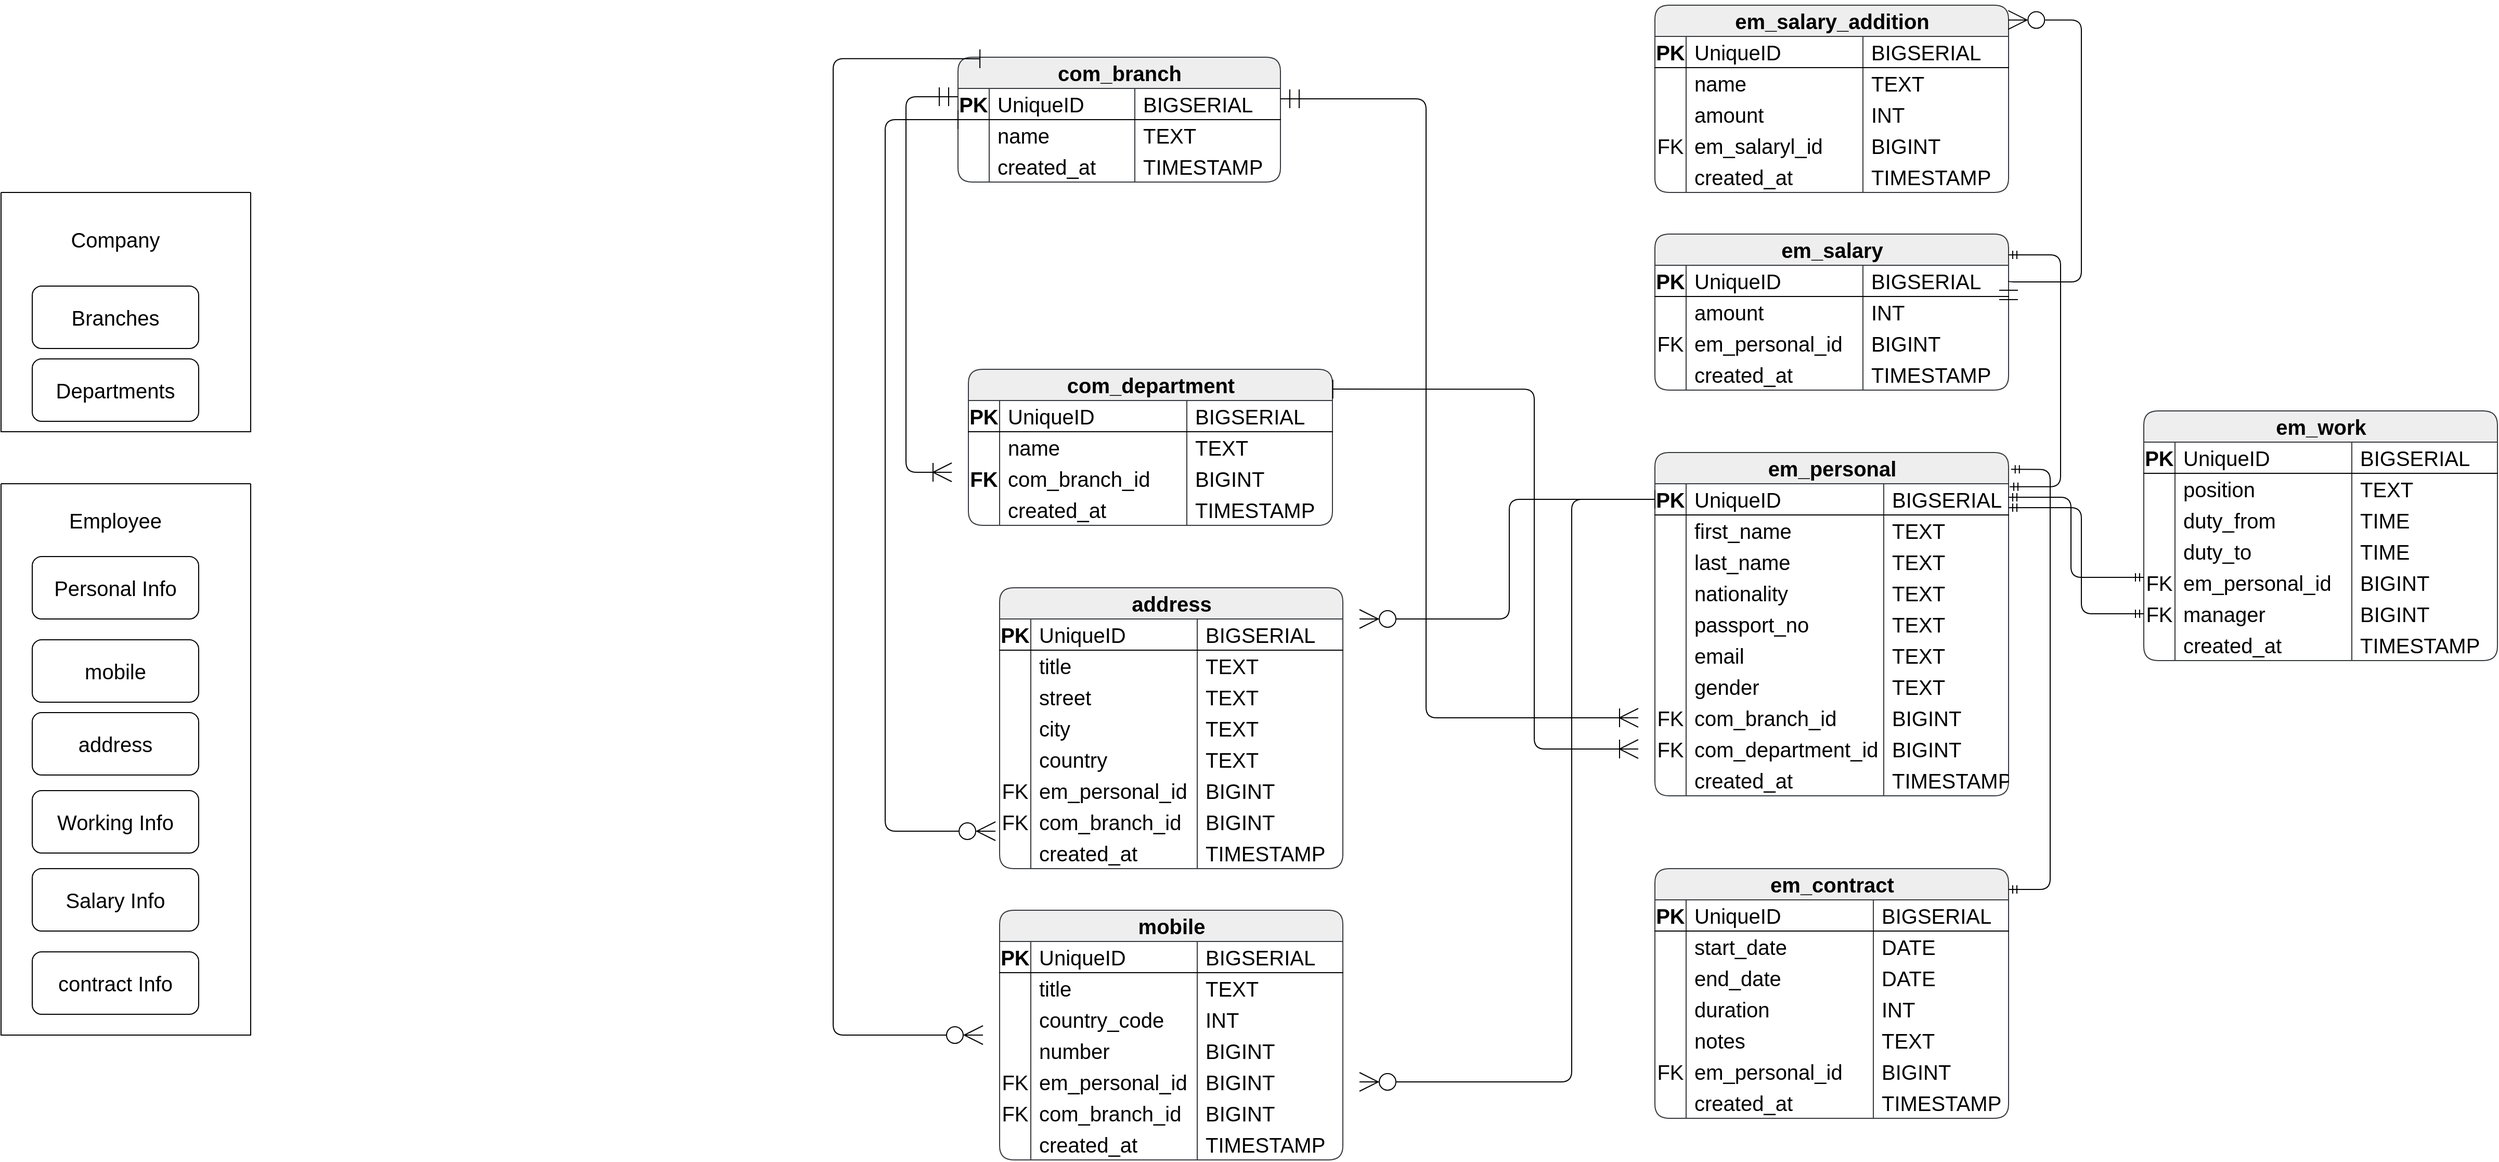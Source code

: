 <mxfile version="21.6.3" type="device">
  <diagram name="Page-1" id="7H7-iU8T7uSPTgL-joCV">
    <mxGraphModel dx="2009" dy="1531" grid="0" gridSize="10" guides="1" tooltips="1" connect="1" arrows="1" fold="1" page="0" pageScale="1" pageWidth="827" pageHeight="1169" math="0" shadow="0">
      <root>
        <mxCell id="0" />
        <mxCell id="1" parent="0" />
        <mxCell id="VEAYyaZn8zi7UT8q09-s-1" value="Branches" style="rounded=1;whiteSpace=wrap;html=1;hachureGap=4;fontFamily=Helvetica;fontSize=20;" vertex="1" parent="1">
          <mxGeometry x="60" y="100" width="160" height="60" as="geometry" />
        </mxCell>
        <mxCell id="VEAYyaZn8zi7UT8q09-s-2" value="Personal Info" style="rounded=1;whiteSpace=wrap;html=1;hachureGap=4;fontFamily=Helvetica;fontSize=20;" vertex="1" parent="1">
          <mxGeometry x="60" y="360" width="160" height="60" as="geometry" />
        </mxCell>
        <mxCell id="VEAYyaZn8zi7UT8q09-s-4" value="Company" style="text;html=1;strokeColor=none;fillColor=none;align=center;verticalAlign=middle;whiteSpace=wrap;rounded=1;fontSize=20;fontFamily=Helvetica;" vertex="1" parent="1">
          <mxGeometry x="110" y="40" width="60" height="30" as="geometry" />
        </mxCell>
        <mxCell id="VEAYyaZn8zi7UT8q09-s-7" value="Employee" style="text;html=1;strokeColor=none;fillColor=none;align=center;verticalAlign=middle;whiteSpace=wrap;rounded=1;fontSize=20;fontFamily=Helvetica;" vertex="1" parent="1">
          <mxGeometry x="110" y="310" width="60" height="30" as="geometry" />
        </mxCell>
        <mxCell id="VEAYyaZn8zi7UT8q09-s-8" value="mobile" style="rounded=1;whiteSpace=wrap;html=1;hachureGap=4;fontFamily=Helvetica;fontSize=20;" vertex="1" parent="1">
          <mxGeometry x="60" y="440" width="160" height="60" as="geometry" />
        </mxCell>
        <mxCell id="VEAYyaZn8zi7UT8q09-s-9" value="" style="swimlane;startSize=0;hachureGap=4;fontFamily=Helvetica;fontSize=20;rounded=1;" vertex="1" parent="1">
          <mxGeometry x="30" y="10" width="240" height="230" as="geometry">
            <mxRectangle x="30" y="10" width="50" height="40" as="alternateBounds" />
          </mxGeometry>
        </mxCell>
        <mxCell id="VEAYyaZn8zi7UT8q09-s-13" value="Departments" style="rounded=1;whiteSpace=wrap;html=1;hachureGap=4;fontFamily=Helvetica;fontSize=20;" vertex="1" parent="VEAYyaZn8zi7UT8q09-s-9">
          <mxGeometry x="30" y="160" width="160" height="60" as="geometry" />
        </mxCell>
        <mxCell id="VEAYyaZn8zi7UT8q09-s-10" value="" style="swimlane;startSize=0;hachureGap=4;fontFamily=Helvetica;fontSize=20;rounded=1;" vertex="1" parent="1">
          <mxGeometry x="30" y="290" width="240" height="530" as="geometry">
            <mxRectangle x="30" y="10" width="50" height="40" as="alternateBounds" />
          </mxGeometry>
        </mxCell>
        <mxCell id="VEAYyaZn8zi7UT8q09-s-11" value="Working Info" style="rounded=1;whiteSpace=wrap;html=1;hachureGap=4;fontFamily=Helvetica;fontSize=20;" vertex="1" parent="VEAYyaZn8zi7UT8q09-s-10">
          <mxGeometry x="30" y="295" width="160" height="60" as="geometry" />
        </mxCell>
        <mxCell id="VEAYyaZn8zi7UT8q09-s-12" value="Salary Info" style="rounded=1;whiteSpace=wrap;html=1;hachureGap=4;fontFamily=Helvetica;fontSize=20;" vertex="1" parent="VEAYyaZn8zi7UT8q09-s-10">
          <mxGeometry x="30" y="370" width="160" height="60" as="geometry" />
        </mxCell>
        <mxCell id="VEAYyaZn8zi7UT8q09-s-161" value="address" style="rounded=1;whiteSpace=wrap;html=1;hachureGap=4;fontFamily=Helvetica;fontSize=20;" vertex="1" parent="VEAYyaZn8zi7UT8q09-s-10">
          <mxGeometry x="30" y="220" width="160" height="60" as="geometry" />
        </mxCell>
        <mxCell id="VEAYyaZn8zi7UT8q09-s-212" value="contract Info" style="rounded=1;whiteSpace=wrap;html=1;hachureGap=4;fontFamily=Helvetica;fontSize=20;" vertex="1" parent="VEAYyaZn8zi7UT8q09-s-10">
          <mxGeometry x="30" y="450" width="160" height="60" as="geometry" />
        </mxCell>
        <mxCell id="VEAYyaZn8zi7UT8q09-s-14" value="com_branch" style="shape=table;startSize=30;container=1;collapsible=1;childLayout=tableLayout;fixedRows=1;rowLines=0;fontStyle=1;align=center;resizeLast=1;html=1;hachureGap=4;fontFamily=Helvetica;fontSize=20;fillColor=#eeeeee;strokeColor=#36393d;rounded=1;" vertex="1" parent="1">
          <mxGeometry x="950" y="-120" width="310" height="120" as="geometry" />
        </mxCell>
        <mxCell id="VEAYyaZn8zi7UT8q09-s-15" value="" style="shape=tableRow;horizontal=0;startSize=0;swimlaneHead=0;swimlaneBody=0;fillColor=none;collapsible=0;dropTarget=0;points=[[0,0.5],[1,0.5]];portConstraint=eastwest;top=0;left=0;right=0;bottom=1;hachureGap=4;fontFamily=Helvetica;fontSize=20;rounded=1;" vertex="1" parent="VEAYyaZn8zi7UT8q09-s-14">
          <mxGeometry y="30" width="310" height="30" as="geometry" />
        </mxCell>
        <mxCell id="VEAYyaZn8zi7UT8q09-s-16" value="PK" style="shape=partialRectangle;connectable=0;fillColor=none;top=0;left=0;bottom=0;right=0;fontStyle=1;overflow=hidden;whiteSpace=wrap;html=1;hachureGap=4;fontFamily=Helvetica;fontSize=20;rounded=1;" vertex="1" parent="VEAYyaZn8zi7UT8q09-s-15">
          <mxGeometry width="30" height="30" as="geometry">
            <mxRectangle width="30" height="30" as="alternateBounds" />
          </mxGeometry>
        </mxCell>
        <mxCell id="VEAYyaZn8zi7UT8q09-s-17" value="UniqueID" style="shape=partialRectangle;connectable=0;fillColor=none;top=0;left=0;bottom=0;right=0;align=left;spacingLeft=6;fontStyle=0;overflow=hidden;whiteSpace=wrap;html=1;hachureGap=4;fontFamily=Helvetica;fontSize=20;rounded=1;" vertex="1" parent="VEAYyaZn8zi7UT8q09-s-15">
          <mxGeometry x="30" width="140" height="30" as="geometry">
            <mxRectangle width="140" height="30" as="alternateBounds" />
          </mxGeometry>
        </mxCell>
        <mxCell id="VEAYyaZn8zi7UT8q09-s-48" value="BIGSERIAL" style="shape=partialRectangle;connectable=0;fillColor=none;top=0;left=0;bottom=0;right=0;align=left;spacingLeft=6;fontStyle=0;overflow=hidden;whiteSpace=wrap;html=1;hachureGap=4;fontFamily=Helvetica;fontSize=20;rounded=1;" vertex="1" parent="VEAYyaZn8zi7UT8q09-s-15">
          <mxGeometry x="170" width="140" height="30" as="geometry">
            <mxRectangle width="140" height="30" as="alternateBounds" />
          </mxGeometry>
        </mxCell>
        <mxCell id="VEAYyaZn8zi7UT8q09-s-18" value="" style="shape=tableRow;horizontal=0;startSize=0;swimlaneHead=0;swimlaneBody=0;fillColor=none;collapsible=0;dropTarget=0;points=[[0,0.5],[1,0.5]];portConstraint=eastwest;top=0;left=0;right=0;bottom=0;hachureGap=4;fontFamily=Helvetica;fontSize=20;rounded=1;" vertex="1" parent="VEAYyaZn8zi7UT8q09-s-14">
          <mxGeometry y="60" width="310" height="30" as="geometry" />
        </mxCell>
        <mxCell id="VEAYyaZn8zi7UT8q09-s-19" value="" style="shape=partialRectangle;connectable=0;fillColor=none;top=0;left=0;bottom=0;right=0;editable=1;overflow=hidden;whiteSpace=wrap;html=1;hachureGap=4;fontFamily=Helvetica;fontSize=20;rounded=1;" vertex="1" parent="VEAYyaZn8zi7UT8q09-s-18">
          <mxGeometry width="30" height="30" as="geometry">
            <mxRectangle width="30" height="30" as="alternateBounds" />
          </mxGeometry>
        </mxCell>
        <mxCell id="VEAYyaZn8zi7UT8q09-s-20" value="name" style="shape=partialRectangle;connectable=0;fillColor=none;top=0;left=0;bottom=0;right=0;align=left;spacingLeft=6;overflow=hidden;whiteSpace=wrap;html=1;hachureGap=4;fontFamily=Helvetica;fontSize=20;rounded=1;" vertex="1" parent="VEAYyaZn8zi7UT8q09-s-18">
          <mxGeometry x="30" width="140" height="30" as="geometry">
            <mxRectangle width="140" height="30" as="alternateBounds" />
          </mxGeometry>
        </mxCell>
        <mxCell id="VEAYyaZn8zi7UT8q09-s-49" value="TEXT" style="shape=partialRectangle;connectable=0;fillColor=none;top=0;left=0;bottom=0;right=0;align=left;spacingLeft=6;overflow=hidden;whiteSpace=wrap;html=1;hachureGap=4;fontFamily=Helvetica;fontSize=20;rounded=1;" vertex="1" parent="VEAYyaZn8zi7UT8q09-s-18">
          <mxGeometry x="170" width="140" height="30" as="geometry">
            <mxRectangle width="140" height="30" as="alternateBounds" />
          </mxGeometry>
        </mxCell>
        <mxCell id="VEAYyaZn8zi7UT8q09-s-101" value="" style="shape=tableRow;horizontal=0;startSize=0;swimlaneHead=0;swimlaneBody=0;fillColor=none;collapsible=0;dropTarget=0;points=[[0,0.5],[1,0.5]];portConstraint=eastwest;top=0;left=0;right=0;bottom=0;hachureGap=4;fontFamily=Helvetica;fontSize=20;rounded=1;" vertex="1" parent="VEAYyaZn8zi7UT8q09-s-14">
          <mxGeometry y="90" width="310" height="30" as="geometry" />
        </mxCell>
        <mxCell id="VEAYyaZn8zi7UT8q09-s-102" value="" style="shape=partialRectangle;connectable=0;fillColor=none;top=0;left=0;bottom=0;right=0;editable=1;overflow=hidden;whiteSpace=wrap;html=1;hachureGap=4;fontFamily=Helvetica;fontSize=20;rounded=1;" vertex="1" parent="VEAYyaZn8zi7UT8q09-s-101">
          <mxGeometry width="30" height="30" as="geometry">
            <mxRectangle width="30" height="30" as="alternateBounds" />
          </mxGeometry>
        </mxCell>
        <mxCell id="VEAYyaZn8zi7UT8q09-s-103" value="created_at" style="shape=partialRectangle;connectable=0;fillColor=none;top=0;left=0;bottom=0;right=0;align=left;spacingLeft=6;overflow=hidden;whiteSpace=wrap;html=1;hachureGap=4;fontFamily=Helvetica;fontSize=20;rounded=1;" vertex="1" parent="VEAYyaZn8zi7UT8q09-s-101">
          <mxGeometry x="30" width="140" height="30" as="geometry">
            <mxRectangle width="140" height="30" as="alternateBounds" />
          </mxGeometry>
        </mxCell>
        <mxCell id="VEAYyaZn8zi7UT8q09-s-104" value="TIMESTAMP" style="shape=partialRectangle;connectable=0;fillColor=none;top=0;left=0;bottom=0;right=0;align=left;spacingLeft=6;overflow=hidden;whiteSpace=wrap;html=1;hachureGap=4;fontFamily=Helvetica;fontSize=20;rounded=1;" vertex="1" parent="VEAYyaZn8zi7UT8q09-s-101">
          <mxGeometry x="170" width="140" height="30" as="geometry">
            <mxRectangle width="140" height="30" as="alternateBounds" />
          </mxGeometry>
        </mxCell>
        <mxCell id="VEAYyaZn8zi7UT8q09-s-53" value="com_department" style="shape=table;startSize=30;container=1;collapsible=1;childLayout=tableLayout;fixedRows=1;rowLines=0;fontStyle=1;align=center;resizeLast=1;html=1;hachureGap=4;fontFamily=Helvetica;fontSize=20;fillColor=#eeeeee;strokeColor=#36393d;rounded=1;" vertex="1" parent="1">
          <mxGeometry x="960" y="180" width="350" height="150" as="geometry" />
        </mxCell>
        <mxCell id="VEAYyaZn8zi7UT8q09-s-54" value="" style="shape=tableRow;horizontal=0;startSize=0;swimlaneHead=0;swimlaneBody=0;fillColor=none;collapsible=0;dropTarget=0;points=[[0,0.5],[1,0.5]];portConstraint=eastwest;top=0;left=0;right=0;bottom=1;hachureGap=4;fontFamily=Helvetica;fontSize=20;rounded=1;" vertex="1" parent="VEAYyaZn8zi7UT8q09-s-53">
          <mxGeometry y="30" width="350" height="30" as="geometry" />
        </mxCell>
        <mxCell id="VEAYyaZn8zi7UT8q09-s-55" value="PK" style="shape=partialRectangle;connectable=0;fillColor=none;top=0;left=0;bottom=0;right=0;fontStyle=1;overflow=hidden;whiteSpace=wrap;html=1;hachureGap=4;fontFamily=Helvetica;fontSize=20;rounded=1;" vertex="1" parent="VEAYyaZn8zi7UT8q09-s-54">
          <mxGeometry width="30" height="30" as="geometry">
            <mxRectangle width="30" height="30" as="alternateBounds" />
          </mxGeometry>
        </mxCell>
        <mxCell id="VEAYyaZn8zi7UT8q09-s-56" value="UniqueID" style="shape=partialRectangle;connectable=0;fillColor=none;top=0;left=0;bottom=0;right=0;align=left;spacingLeft=6;fontStyle=0;overflow=hidden;whiteSpace=wrap;html=1;hachureGap=4;fontFamily=Helvetica;fontSize=20;rounded=1;" vertex="1" parent="VEAYyaZn8zi7UT8q09-s-54">
          <mxGeometry x="30" width="180" height="30" as="geometry">
            <mxRectangle width="180" height="30" as="alternateBounds" />
          </mxGeometry>
        </mxCell>
        <mxCell id="VEAYyaZn8zi7UT8q09-s-57" value="BIGSERIAL" style="shape=partialRectangle;connectable=0;fillColor=none;top=0;left=0;bottom=0;right=0;align=left;spacingLeft=6;fontStyle=0;overflow=hidden;whiteSpace=wrap;html=1;hachureGap=4;fontFamily=Helvetica;fontSize=20;rounded=1;" vertex="1" parent="VEAYyaZn8zi7UT8q09-s-54">
          <mxGeometry x="210" width="140" height="30" as="geometry">
            <mxRectangle width="140" height="30" as="alternateBounds" />
          </mxGeometry>
        </mxCell>
        <mxCell id="VEAYyaZn8zi7UT8q09-s-58" value="" style="shape=tableRow;horizontal=0;startSize=0;swimlaneHead=0;swimlaneBody=0;fillColor=none;collapsible=0;dropTarget=0;points=[[0,0.5],[1,0.5]];portConstraint=eastwest;top=0;left=0;right=0;bottom=0;hachureGap=4;fontFamily=Helvetica;fontSize=20;rounded=1;" vertex="1" parent="VEAYyaZn8zi7UT8q09-s-53">
          <mxGeometry y="60" width="350" height="30" as="geometry" />
        </mxCell>
        <mxCell id="VEAYyaZn8zi7UT8q09-s-59" value="" style="shape=partialRectangle;connectable=0;fillColor=none;top=0;left=0;bottom=0;right=0;editable=1;overflow=hidden;whiteSpace=wrap;html=1;hachureGap=4;fontFamily=Helvetica;fontSize=20;rounded=1;" vertex="1" parent="VEAYyaZn8zi7UT8q09-s-58">
          <mxGeometry width="30" height="30" as="geometry">
            <mxRectangle width="30" height="30" as="alternateBounds" />
          </mxGeometry>
        </mxCell>
        <mxCell id="VEAYyaZn8zi7UT8q09-s-60" value="name" style="shape=partialRectangle;connectable=0;fillColor=none;top=0;left=0;bottom=0;right=0;align=left;spacingLeft=6;overflow=hidden;whiteSpace=wrap;html=1;hachureGap=4;fontFamily=Helvetica;fontSize=20;rounded=1;" vertex="1" parent="VEAYyaZn8zi7UT8q09-s-58">
          <mxGeometry x="30" width="180" height="30" as="geometry">
            <mxRectangle width="180" height="30" as="alternateBounds" />
          </mxGeometry>
        </mxCell>
        <mxCell id="VEAYyaZn8zi7UT8q09-s-61" value="TEXT" style="shape=partialRectangle;connectable=0;fillColor=none;top=0;left=0;bottom=0;right=0;align=left;spacingLeft=6;overflow=hidden;whiteSpace=wrap;html=1;hachureGap=4;fontFamily=Helvetica;fontSize=20;rounded=1;" vertex="1" parent="VEAYyaZn8zi7UT8q09-s-58">
          <mxGeometry x="210" width="140" height="30" as="geometry">
            <mxRectangle width="140" height="30" as="alternateBounds" />
          </mxGeometry>
        </mxCell>
        <mxCell id="VEAYyaZn8zi7UT8q09-s-62" value="" style="shape=tableRow;horizontal=0;startSize=0;swimlaneHead=0;swimlaneBody=0;fillColor=none;collapsible=0;dropTarget=0;points=[[0,0.5],[1,0.5]];portConstraint=eastwest;top=0;left=0;right=0;bottom=0;hachureGap=4;fontFamily=Helvetica;fontSize=20;rounded=1;" vertex="1" parent="VEAYyaZn8zi7UT8q09-s-53">
          <mxGeometry y="90" width="350" height="30" as="geometry" />
        </mxCell>
        <mxCell id="VEAYyaZn8zi7UT8q09-s-63" value="FK" style="shape=partialRectangle;connectable=0;fillColor=none;top=0;left=0;bottom=0;right=0;editable=1;overflow=hidden;whiteSpace=wrap;html=1;hachureGap=4;fontFamily=Helvetica;fontSize=20;rounded=1;fontStyle=1" vertex="1" parent="VEAYyaZn8zi7UT8q09-s-62">
          <mxGeometry width="30" height="30" as="geometry">
            <mxRectangle width="30" height="30" as="alternateBounds" />
          </mxGeometry>
        </mxCell>
        <mxCell id="VEAYyaZn8zi7UT8q09-s-64" value="com_branch_id" style="shape=partialRectangle;connectable=0;fillColor=none;top=0;left=0;bottom=0;right=0;align=left;spacingLeft=6;overflow=hidden;whiteSpace=wrap;html=1;hachureGap=4;fontFamily=Helvetica;fontSize=20;rounded=1;" vertex="1" parent="VEAYyaZn8zi7UT8q09-s-62">
          <mxGeometry x="30" width="180" height="30" as="geometry">
            <mxRectangle width="180" height="30" as="alternateBounds" />
          </mxGeometry>
        </mxCell>
        <mxCell id="VEAYyaZn8zi7UT8q09-s-65" value="BIGINT" style="shape=partialRectangle;connectable=0;fillColor=none;top=0;left=0;bottom=0;right=0;align=left;spacingLeft=6;overflow=hidden;whiteSpace=wrap;html=1;hachureGap=4;fontFamily=Helvetica;fontSize=20;rounded=1;" vertex="1" parent="VEAYyaZn8zi7UT8q09-s-62">
          <mxGeometry x="210" width="140" height="30" as="geometry">
            <mxRectangle width="140" height="30" as="alternateBounds" />
          </mxGeometry>
        </mxCell>
        <mxCell id="VEAYyaZn8zi7UT8q09-s-105" value="" style="shape=tableRow;horizontal=0;startSize=0;swimlaneHead=0;swimlaneBody=0;fillColor=none;collapsible=0;dropTarget=0;points=[[0,0.5],[1,0.5]];portConstraint=eastwest;top=0;left=0;right=0;bottom=0;hachureGap=4;fontFamily=Helvetica;fontSize=20;rounded=1;" vertex="1" parent="VEAYyaZn8zi7UT8q09-s-53">
          <mxGeometry y="120" width="350" height="30" as="geometry" />
        </mxCell>
        <mxCell id="VEAYyaZn8zi7UT8q09-s-106" value="" style="shape=partialRectangle;connectable=0;fillColor=none;top=0;left=0;bottom=0;right=0;editable=1;overflow=hidden;whiteSpace=wrap;html=1;hachureGap=4;fontFamily=Helvetica;fontSize=20;rounded=1;fontStyle=1" vertex="1" parent="VEAYyaZn8zi7UT8q09-s-105">
          <mxGeometry width="30" height="30" as="geometry">
            <mxRectangle width="30" height="30" as="alternateBounds" />
          </mxGeometry>
        </mxCell>
        <mxCell id="VEAYyaZn8zi7UT8q09-s-107" value="created_at" style="shape=partialRectangle;connectable=0;fillColor=none;top=0;left=0;bottom=0;right=0;align=left;spacingLeft=6;overflow=hidden;whiteSpace=wrap;html=1;hachureGap=4;fontFamily=Helvetica;fontSize=20;rounded=1;" vertex="1" parent="VEAYyaZn8zi7UT8q09-s-105">
          <mxGeometry x="30" width="180" height="30" as="geometry">
            <mxRectangle width="180" height="30" as="alternateBounds" />
          </mxGeometry>
        </mxCell>
        <mxCell id="VEAYyaZn8zi7UT8q09-s-108" value="TIMESTAMP" style="shape=partialRectangle;connectable=0;fillColor=none;top=0;left=0;bottom=0;right=0;align=left;spacingLeft=6;overflow=hidden;whiteSpace=wrap;html=1;hachureGap=4;fontFamily=Helvetica;fontSize=20;rounded=1;" vertex="1" parent="VEAYyaZn8zi7UT8q09-s-105">
          <mxGeometry x="210" width="140" height="30" as="geometry">
            <mxRectangle width="140" height="30" as="alternateBounds" />
          </mxGeometry>
        </mxCell>
        <mxCell id="VEAYyaZn8zi7UT8q09-s-75" value="" style="edgeStyle=orthogonalEdgeStyle;fontSize=12;html=1;endArrow=ERoneToMany;startArrow=ERmandOne;rounded=1;spacing=9;spacingRight=10;endSize=16;targetPerimeterSpacing=16;startSize=16;" edge="1" parent="1" source="VEAYyaZn8zi7UT8q09-s-15" target="VEAYyaZn8zi7UT8q09-s-62">
          <mxGeometry width="100" height="100" relative="1" as="geometry">
            <mxPoint x="920" y="-82" as="sourcePoint" />
            <mxPoint x="925.45" y="279" as="targetPoint" />
            <Array as="points">
              <mxPoint x="900" y="-82" />
              <mxPoint x="900" y="279" />
            </Array>
          </mxGeometry>
        </mxCell>
        <mxCell id="VEAYyaZn8zi7UT8q09-s-76" value="em_personal" style="shape=table;startSize=30;container=1;collapsible=1;childLayout=tableLayout;fixedRows=1;rowLines=0;fontStyle=1;align=center;resizeLast=1;html=1;hachureGap=4;fontFamily=Helvetica;fontSize=20;fillColor=#eeeeee;strokeColor=#36393d;rounded=1;" vertex="1" parent="1">
          <mxGeometry x="1620" y="260" width="340" height="330" as="geometry" />
        </mxCell>
        <mxCell id="VEAYyaZn8zi7UT8q09-s-77" value="" style="shape=tableRow;horizontal=0;startSize=0;swimlaneHead=0;swimlaneBody=0;fillColor=none;collapsible=0;dropTarget=0;points=[[0,0.5],[1,0.5]];portConstraint=eastwest;top=0;left=0;right=0;bottom=1;hachureGap=4;fontFamily=Helvetica;fontSize=20;rounded=1;" vertex="1" parent="VEAYyaZn8zi7UT8q09-s-76">
          <mxGeometry y="30" width="340" height="30" as="geometry" />
        </mxCell>
        <mxCell id="VEAYyaZn8zi7UT8q09-s-78" value="PK" style="shape=partialRectangle;connectable=0;fillColor=none;top=0;left=0;bottom=0;right=0;fontStyle=1;overflow=hidden;whiteSpace=wrap;html=1;hachureGap=4;fontFamily=Helvetica;fontSize=20;rounded=1;" vertex="1" parent="VEAYyaZn8zi7UT8q09-s-77">
          <mxGeometry width="30" height="30" as="geometry">
            <mxRectangle width="30" height="30" as="alternateBounds" />
          </mxGeometry>
        </mxCell>
        <mxCell id="VEAYyaZn8zi7UT8q09-s-79" value="UniqueID" style="shape=partialRectangle;connectable=0;fillColor=none;top=0;left=0;bottom=0;right=0;align=left;spacingLeft=6;fontStyle=0;overflow=hidden;whiteSpace=wrap;html=1;hachureGap=4;fontFamily=Helvetica;fontSize=20;rounded=1;" vertex="1" parent="VEAYyaZn8zi7UT8q09-s-77">
          <mxGeometry x="30" width="190" height="30" as="geometry">
            <mxRectangle width="190" height="30" as="alternateBounds" />
          </mxGeometry>
        </mxCell>
        <mxCell id="VEAYyaZn8zi7UT8q09-s-80" value="BIGSERIAL" style="shape=partialRectangle;connectable=0;fillColor=none;top=0;left=0;bottom=0;right=0;align=left;spacingLeft=6;fontStyle=0;overflow=hidden;whiteSpace=wrap;html=1;hachureGap=4;fontFamily=Helvetica;fontSize=20;rounded=1;" vertex="1" parent="VEAYyaZn8zi7UT8q09-s-77">
          <mxGeometry x="220" width="120" height="30" as="geometry">
            <mxRectangle width="120" height="30" as="alternateBounds" />
          </mxGeometry>
        </mxCell>
        <mxCell id="VEAYyaZn8zi7UT8q09-s-81" value="" style="shape=tableRow;horizontal=0;startSize=0;swimlaneHead=0;swimlaneBody=0;fillColor=none;collapsible=0;dropTarget=0;points=[[0,0.5],[1,0.5]];portConstraint=eastwest;top=0;left=0;right=0;bottom=0;hachureGap=4;fontFamily=Helvetica;fontSize=20;rounded=1;" vertex="1" parent="VEAYyaZn8zi7UT8q09-s-76">
          <mxGeometry y="60" width="340" height="30" as="geometry" />
        </mxCell>
        <mxCell id="VEAYyaZn8zi7UT8q09-s-82" value="" style="shape=partialRectangle;connectable=0;fillColor=none;top=0;left=0;bottom=0;right=0;editable=1;overflow=hidden;whiteSpace=wrap;html=1;hachureGap=4;fontFamily=Helvetica;fontSize=20;rounded=1;" vertex="1" parent="VEAYyaZn8zi7UT8q09-s-81">
          <mxGeometry width="30" height="30" as="geometry">
            <mxRectangle width="30" height="30" as="alternateBounds" />
          </mxGeometry>
        </mxCell>
        <mxCell id="VEAYyaZn8zi7UT8q09-s-83" value="first_name" style="shape=partialRectangle;connectable=0;fillColor=none;top=0;left=0;bottom=0;right=0;align=left;spacingLeft=6;overflow=hidden;whiteSpace=wrap;html=1;hachureGap=4;fontFamily=Helvetica;fontSize=20;rounded=1;" vertex="1" parent="VEAYyaZn8zi7UT8q09-s-81">
          <mxGeometry x="30" width="190" height="30" as="geometry">
            <mxRectangle width="190" height="30" as="alternateBounds" />
          </mxGeometry>
        </mxCell>
        <mxCell id="VEAYyaZn8zi7UT8q09-s-84" value="TEXT" style="shape=partialRectangle;connectable=0;fillColor=none;top=0;left=0;bottom=0;right=0;align=left;spacingLeft=6;overflow=hidden;whiteSpace=wrap;html=1;hachureGap=4;fontFamily=Helvetica;fontSize=20;rounded=1;" vertex="1" parent="VEAYyaZn8zi7UT8q09-s-81">
          <mxGeometry x="220" width="120" height="30" as="geometry">
            <mxRectangle width="120" height="30" as="alternateBounds" />
          </mxGeometry>
        </mxCell>
        <mxCell id="VEAYyaZn8zi7UT8q09-s-85" value="" style="shape=tableRow;horizontal=0;startSize=0;swimlaneHead=0;swimlaneBody=0;fillColor=none;collapsible=0;dropTarget=0;points=[[0,0.5],[1,0.5]];portConstraint=eastwest;top=0;left=0;right=0;bottom=0;hachureGap=4;fontFamily=Helvetica;fontSize=20;rounded=1;" vertex="1" parent="VEAYyaZn8zi7UT8q09-s-76">
          <mxGeometry y="90" width="340" height="30" as="geometry" />
        </mxCell>
        <mxCell id="VEAYyaZn8zi7UT8q09-s-86" value="" style="shape=partialRectangle;connectable=0;fillColor=none;top=0;left=0;bottom=0;right=0;editable=1;overflow=hidden;whiteSpace=wrap;html=1;hachureGap=4;fontFamily=Helvetica;fontSize=20;rounded=1;" vertex="1" parent="VEAYyaZn8zi7UT8q09-s-85">
          <mxGeometry width="30" height="30" as="geometry">
            <mxRectangle width="30" height="30" as="alternateBounds" />
          </mxGeometry>
        </mxCell>
        <mxCell id="VEAYyaZn8zi7UT8q09-s-87" value="last_name" style="shape=partialRectangle;connectable=0;fillColor=none;top=0;left=0;bottom=0;right=0;align=left;spacingLeft=6;overflow=hidden;whiteSpace=wrap;html=1;hachureGap=4;fontFamily=Helvetica;fontSize=20;rounded=1;" vertex="1" parent="VEAYyaZn8zi7UT8q09-s-85">
          <mxGeometry x="30" width="190" height="30" as="geometry">
            <mxRectangle width="190" height="30" as="alternateBounds" />
          </mxGeometry>
        </mxCell>
        <mxCell id="VEAYyaZn8zi7UT8q09-s-88" value="TEXT" style="shape=partialRectangle;connectable=0;fillColor=none;top=0;left=0;bottom=0;right=0;align=left;spacingLeft=6;overflow=hidden;whiteSpace=wrap;html=1;hachureGap=4;fontFamily=Helvetica;fontSize=20;rounded=1;" vertex="1" parent="VEAYyaZn8zi7UT8q09-s-85">
          <mxGeometry x="220" width="120" height="30" as="geometry">
            <mxRectangle width="120" height="30" as="alternateBounds" />
          </mxGeometry>
        </mxCell>
        <mxCell id="VEAYyaZn8zi7UT8q09-s-89" value="" style="shape=tableRow;horizontal=0;startSize=0;swimlaneHead=0;swimlaneBody=0;fillColor=none;collapsible=0;dropTarget=0;points=[[0,0.5],[1,0.5]];portConstraint=eastwest;top=0;left=0;right=0;bottom=0;hachureGap=4;fontFamily=Helvetica;fontSize=20;rounded=1;" vertex="1" parent="VEAYyaZn8zi7UT8q09-s-76">
          <mxGeometry y="120" width="340" height="30" as="geometry" />
        </mxCell>
        <mxCell id="VEAYyaZn8zi7UT8q09-s-90" value="" style="shape=partialRectangle;connectable=0;fillColor=none;top=0;left=0;bottom=0;right=0;editable=1;overflow=hidden;whiteSpace=wrap;html=1;hachureGap=4;fontFamily=Helvetica;fontSize=20;rounded=1;" vertex="1" parent="VEAYyaZn8zi7UT8q09-s-89">
          <mxGeometry width="30" height="30" as="geometry">
            <mxRectangle width="30" height="30" as="alternateBounds" />
          </mxGeometry>
        </mxCell>
        <mxCell id="VEAYyaZn8zi7UT8q09-s-91" value="nationality" style="shape=partialRectangle;connectable=0;fillColor=none;top=0;left=0;bottom=0;right=0;align=left;spacingLeft=6;overflow=hidden;whiteSpace=wrap;html=1;hachureGap=4;fontFamily=Helvetica;fontSize=20;rounded=1;" vertex="1" parent="VEAYyaZn8zi7UT8q09-s-89">
          <mxGeometry x="30" width="190" height="30" as="geometry">
            <mxRectangle width="190" height="30" as="alternateBounds" />
          </mxGeometry>
        </mxCell>
        <mxCell id="VEAYyaZn8zi7UT8q09-s-92" value="TEXT" style="shape=partialRectangle;connectable=0;fillColor=none;top=0;left=0;bottom=0;right=0;align=left;spacingLeft=6;overflow=hidden;whiteSpace=wrap;html=1;hachureGap=4;fontFamily=Helvetica;fontSize=20;rounded=1;" vertex="1" parent="VEAYyaZn8zi7UT8q09-s-89">
          <mxGeometry x="220" width="120" height="30" as="geometry">
            <mxRectangle width="120" height="30" as="alternateBounds" />
          </mxGeometry>
        </mxCell>
        <mxCell id="VEAYyaZn8zi7UT8q09-s-93" value="" style="shape=tableRow;horizontal=0;startSize=0;swimlaneHead=0;swimlaneBody=0;fillColor=none;collapsible=0;dropTarget=0;points=[[0,0.5],[1,0.5]];portConstraint=eastwest;top=0;left=0;right=0;bottom=0;hachureGap=4;fontFamily=Helvetica;fontSize=20;rounded=1;" vertex="1" parent="VEAYyaZn8zi7UT8q09-s-76">
          <mxGeometry y="150" width="340" height="30" as="geometry" />
        </mxCell>
        <mxCell id="VEAYyaZn8zi7UT8q09-s-94" value="" style="shape=partialRectangle;connectable=0;fillColor=none;top=0;left=0;bottom=0;right=0;editable=1;overflow=hidden;whiteSpace=wrap;html=1;hachureGap=4;fontFamily=Helvetica;fontSize=20;rounded=1;" vertex="1" parent="VEAYyaZn8zi7UT8q09-s-93">
          <mxGeometry width="30" height="30" as="geometry">
            <mxRectangle width="30" height="30" as="alternateBounds" />
          </mxGeometry>
        </mxCell>
        <mxCell id="VEAYyaZn8zi7UT8q09-s-95" value="passport_no" style="shape=partialRectangle;connectable=0;fillColor=none;top=0;left=0;bottom=0;right=0;align=left;spacingLeft=6;overflow=hidden;whiteSpace=wrap;html=1;hachureGap=4;fontFamily=Helvetica;fontSize=20;rounded=1;" vertex="1" parent="VEAYyaZn8zi7UT8q09-s-93">
          <mxGeometry x="30" width="190" height="30" as="geometry">
            <mxRectangle width="190" height="30" as="alternateBounds" />
          </mxGeometry>
        </mxCell>
        <mxCell id="VEAYyaZn8zi7UT8q09-s-96" value="TEXT" style="shape=partialRectangle;connectable=0;fillColor=none;top=0;left=0;bottom=0;right=0;align=left;spacingLeft=6;overflow=hidden;whiteSpace=wrap;html=1;hachureGap=4;fontFamily=Helvetica;fontSize=20;rounded=1;" vertex="1" parent="VEAYyaZn8zi7UT8q09-s-93">
          <mxGeometry x="220" width="120" height="30" as="geometry">
            <mxRectangle width="120" height="30" as="alternateBounds" />
          </mxGeometry>
        </mxCell>
        <mxCell id="VEAYyaZn8zi7UT8q09-s-97" value="" style="shape=tableRow;horizontal=0;startSize=0;swimlaneHead=0;swimlaneBody=0;fillColor=none;collapsible=0;dropTarget=0;points=[[0,0.5],[1,0.5]];portConstraint=eastwest;top=0;left=0;right=0;bottom=0;hachureGap=4;fontFamily=Helvetica;fontSize=20;rounded=1;" vertex="1" parent="VEAYyaZn8zi7UT8q09-s-76">
          <mxGeometry y="180" width="340" height="30" as="geometry" />
        </mxCell>
        <mxCell id="VEAYyaZn8zi7UT8q09-s-98" value="" style="shape=partialRectangle;connectable=0;fillColor=none;top=0;left=0;bottom=0;right=0;editable=1;overflow=hidden;whiteSpace=wrap;html=1;hachureGap=4;fontFamily=Helvetica;fontSize=20;rounded=1;" vertex="1" parent="VEAYyaZn8zi7UT8q09-s-97">
          <mxGeometry width="30" height="30" as="geometry">
            <mxRectangle width="30" height="30" as="alternateBounds" />
          </mxGeometry>
        </mxCell>
        <mxCell id="VEAYyaZn8zi7UT8q09-s-99" value="email" style="shape=partialRectangle;connectable=0;fillColor=none;top=0;left=0;bottom=0;right=0;align=left;spacingLeft=6;overflow=hidden;whiteSpace=wrap;html=1;hachureGap=4;fontFamily=Helvetica;fontSize=20;rounded=1;" vertex="1" parent="VEAYyaZn8zi7UT8q09-s-97">
          <mxGeometry x="30" width="190" height="30" as="geometry">
            <mxRectangle width="190" height="30" as="alternateBounds" />
          </mxGeometry>
        </mxCell>
        <mxCell id="VEAYyaZn8zi7UT8q09-s-100" value="TEXT" style="shape=partialRectangle;connectable=0;fillColor=none;top=0;left=0;bottom=0;right=0;align=left;spacingLeft=6;overflow=hidden;whiteSpace=wrap;html=1;hachureGap=4;fontFamily=Helvetica;fontSize=20;rounded=1;" vertex="1" parent="VEAYyaZn8zi7UT8q09-s-97">
          <mxGeometry x="220" width="120" height="30" as="geometry">
            <mxRectangle width="120" height="30" as="alternateBounds" />
          </mxGeometry>
        </mxCell>
        <mxCell id="VEAYyaZn8zi7UT8q09-s-162" value="" style="shape=tableRow;horizontal=0;startSize=0;swimlaneHead=0;swimlaneBody=0;fillColor=none;collapsible=0;dropTarget=0;points=[[0,0.5],[1,0.5]];portConstraint=eastwest;top=0;left=0;right=0;bottom=0;hachureGap=4;fontFamily=Helvetica;fontSize=20;rounded=1;" vertex="1" parent="VEAYyaZn8zi7UT8q09-s-76">
          <mxGeometry y="210" width="340" height="30" as="geometry" />
        </mxCell>
        <mxCell id="VEAYyaZn8zi7UT8q09-s-163" value="" style="shape=partialRectangle;connectable=0;fillColor=none;top=0;left=0;bottom=0;right=0;editable=1;overflow=hidden;whiteSpace=wrap;html=1;hachureGap=4;fontFamily=Helvetica;fontSize=20;rounded=1;" vertex="1" parent="VEAYyaZn8zi7UT8q09-s-162">
          <mxGeometry width="30" height="30" as="geometry">
            <mxRectangle width="30" height="30" as="alternateBounds" />
          </mxGeometry>
        </mxCell>
        <mxCell id="VEAYyaZn8zi7UT8q09-s-164" value="gender" style="shape=partialRectangle;connectable=0;fillColor=none;top=0;left=0;bottom=0;right=0;align=left;spacingLeft=6;overflow=hidden;whiteSpace=wrap;html=1;hachureGap=4;fontFamily=Helvetica;fontSize=20;rounded=1;" vertex="1" parent="VEAYyaZn8zi7UT8q09-s-162">
          <mxGeometry x="30" width="190" height="30" as="geometry">
            <mxRectangle width="190" height="30" as="alternateBounds" />
          </mxGeometry>
        </mxCell>
        <mxCell id="VEAYyaZn8zi7UT8q09-s-165" value="TEXT" style="shape=partialRectangle;connectable=0;fillColor=none;top=0;left=0;bottom=0;right=0;align=left;spacingLeft=6;overflow=hidden;whiteSpace=wrap;html=1;hachureGap=4;fontFamily=Helvetica;fontSize=20;rounded=1;" vertex="1" parent="VEAYyaZn8zi7UT8q09-s-162">
          <mxGeometry x="220" width="120" height="30" as="geometry">
            <mxRectangle width="120" height="30" as="alternateBounds" />
          </mxGeometry>
        </mxCell>
        <mxCell id="VEAYyaZn8zi7UT8q09-s-156" value="" style="shape=tableRow;horizontal=0;startSize=0;swimlaneHead=0;swimlaneBody=0;fillColor=none;collapsible=0;dropTarget=0;points=[[0,0.5],[1,0.5]];portConstraint=eastwest;top=0;left=0;right=0;bottom=0;hachureGap=4;fontFamily=Helvetica;fontSize=20;rounded=1;" vertex="1" parent="VEAYyaZn8zi7UT8q09-s-76">
          <mxGeometry y="240" width="340" height="30" as="geometry" />
        </mxCell>
        <mxCell id="VEAYyaZn8zi7UT8q09-s-157" value="FK" style="shape=partialRectangle;connectable=0;fillColor=none;top=0;left=0;bottom=0;right=0;editable=1;overflow=hidden;whiteSpace=wrap;html=1;hachureGap=4;fontFamily=Helvetica;fontSize=20;rounded=1;" vertex="1" parent="VEAYyaZn8zi7UT8q09-s-156">
          <mxGeometry width="30" height="30" as="geometry">
            <mxRectangle width="30" height="30" as="alternateBounds" />
          </mxGeometry>
        </mxCell>
        <mxCell id="VEAYyaZn8zi7UT8q09-s-158" value="com_branch_id" style="shape=partialRectangle;connectable=0;fillColor=none;top=0;left=0;bottom=0;right=0;align=left;spacingLeft=6;overflow=hidden;whiteSpace=wrap;html=1;hachureGap=4;fontFamily=Helvetica;fontSize=20;rounded=1;" vertex="1" parent="VEAYyaZn8zi7UT8q09-s-156">
          <mxGeometry x="30" width="190" height="30" as="geometry">
            <mxRectangle width="190" height="30" as="alternateBounds" />
          </mxGeometry>
        </mxCell>
        <mxCell id="VEAYyaZn8zi7UT8q09-s-159" value="BIGINT" style="shape=partialRectangle;connectable=0;fillColor=none;top=0;left=0;bottom=0;right=0;align=left;spacingLeft=6;overflow=hidden;whiteSpace=wrap;html=1;hachureGap=4;fontFamily=Helvetica;fontSize=20;rounded=1;" vertex="1" parent="VEAYyaZn8zi7UT8q09-s-156">
          <mxGeometry x="220" width="120" height="30" as="geometry">
            <mxRectangle width="120" height="30" as="alternateBounds" />
          </mxGeometry>
        </mxCell>
        <mxCell id="VEAYyaZn8zi7UT8q09-s-213" value="" style="shape=tableRow;horizontal=0;startSize=0;swimlaneHead=0;swimlaneBody=0;fillColor=none;collapsible=0;dropTarget=0;points=[[0,0.5],[1,0.5]];portConstraint=eastwest;top=0;left=0;right=0;bottom=0;hachureGap=4;fontFamily=Helvetica;fontSize=20;rounded=1;" vertex="1" parent="VEAYyaZn8zi7UT8q09-s-76">
          <mxGeometry y="270" width="340" height="30" as="geometry" />
        </mxCell>
        <mxCell id="VEAYyaZn8zi7UT8q09-s-214" value="FK" style="shape=partialRectangle;connectable=0;fillColor=none;top=0;left=0;bottom=0;right=0;editable=1;overflow=hidden;whiteSpace=wrap;html=1;hachureGap=4;fontFamily=Helvetica;fontSize=20;rounded=1;" vertex="1" parent="VEAYyaZn8zi7UT8q09-s-213">
          <mxGeometry width="30" height="30" as="geometry">
            <mxRectangle width="30" height="30" as="alternateBounds" />
          </mxGeometry>
        </mxCell>
        <mxCell id="VEAYyaZn8zi7UT8q09-s-215" value="com_department_id" style="shape=partialRectangle;connectable=0;fillColor=none;top=0;left=0;bottom=0;right=0;align=left;spacingLeft=6;overflow=hidden;whiteSpace=wrap;html=1;hachureGap=4;fontFamily=Helvetica;fontSize=20;rounded=1;" vertex="1" parent="VEAYyaZn8zi7UT8q09-s-213">
          <mxGeometry x="30" width="190" height="30" as="geometry">
            <mxRectangle width="190" height="30" as="alternateBounds" />
          </mxGeometry>
        </mxCell>
        <mxCell id="VEAYyaZn8zi7UT8q09-s-216" value="BIGINT" style="shape=partialRectangle;connectable=0;fillColor=none;top=0;left=0;bottom=0;right=0;align=left;spacingLeft=6;overflow=hidden;whiteSpace=wrap;html=1;hachureGap=4;fontFamily=Helvetica;fontSize=20;rounded=1;" vertex="1" parent="VEAYyaZn8zi7UT8q09-s-213">
          <mxGeometry x="220" width="120" height="30" as="geometry">
            <mxRectangle width="120" height="30" as="alternateBounds" />
          </mxGeometry>
        </mxCell>
        <mxCell id="VEAYyaZn8zi7UT8q09-s-110" value="" style="shape=tableRow;horizontal=0;startSize=0;swimlaneHead=0;swimlaneBody=0;fillColor=none;collapsible=0;dropTarget=0;points=[[0,0.5],[1,0.5]];portConstraint=eastwest;top=0;left=0;right=0;bottom=0;hachureGap=4;fontFamily=Helvetica;fontSize=20;rounded=1;" vertex="1" parent="VEAYyaZn8zi7UT8q09-s-76">
          <mxGeometry y="300" width="340" height="30" as="geometry" />
        </mxCell>
        <mxCell id="VEAYyaZn8zi7UT8q09-s-111" value="" style="shape=partialRectangle;connectable=0;fillColor=none;top=0;left=0;bottom=0;right=0;editable=1;overflow=hidden;whiteSpace=wrap;html=1;hachureGap=4;fontFamily=Helvetica;fontSize=20;rounded=1;" vertex="1" parent="VEAYyaZn8zi7UT8q09-s-110">
          <mxGeometry width="30" height="30" as="geometry">
            <mxRectangle width="30" height="30" as="alternateBounds" />
          </mxGeometry>
        </mxCell>
        <mxCell id="VEAYyaZn8zi7UT8q09-s-112" value="created_at" style="shape=partialRectangle;connectable=0;fillColor=none;top=0;left=0;bottom=0;right=0;align=left;spacingLeft=6;overflow=hidden;whiteSpace=wrap;html=1;hachureGap=4;fontFamily=Helvetica;fontSize=20;rounded=1;" vertex="1" parent="VEAYyaZn8zi7UT8q09-s-110">
          <mxGeometry x="30" width="190" height="30" as="geometry">
            <mxRectangle width="190" height="30" as="alternateBounds" />
          </mxGeometry>
        </mxCell>
        <mxCell id="VEAYyaZn8zi7UT8q09-s-113" value="TIMESTAMP" style="shape=partialRectangle;connectable=0;fillColor=none;top=0;left=0;bottom=0;right=0;align=left;spacingLeft=6;overflow=hidden;whiteSpace=wrap;html=1;hachureGap=4;fontFamily=Helvetica;fontSize=20;rounded=1;" vertex="1" parent="VEAYyaZn8zi7UT8q09-s-110">
          <mxGeometry x="220" width="120" height="30" as="geometry">
            <mxRectangle width="120" height="30" as="alternateBounds" />
          </mxGeometry>
        </mxCell>
        <mxCell id="VEAYyaZn8zi7UT8q09-s-114" value="mobile" style="shape=table;startSize=30;container=1;collapsible=1;childLayout=tableLayout;fixedRows=1;rowLines=0;fontStyle=1;align=center;resizeLast=1;html=1;hachureGap=4;fontFamily=Helvetica;fontSize=20;fillColor=#eeeeee;strokeColor=#36393d;rounded=1;" vertex="1" parent="1">
          <mxGeometry x="990" y="700" width="330" height="240.0" as="geometry" />
        </mxCell>
        <mxCell id="VEAYyaZn8zi7UT8q09-s-115" value="" style="shape=tableRow;horizontal=0;startSize=0;swimlaneHead=0;swimlaneBody=0;fillColor=none;collapsible=0;dropTarget=0;points=[[0,0.5],[1,0.5]];portConstraint=eastwest;top=0;left=0;right=0;bottom=1;hachureGap=4;fontFamily=Helvetica;fontSize=20;rounded=1;" vertex="1" parent="VEAYyaZn8zi7UT8q09-s-114">
          <mxGeometry y="30" width="330" height="30" as="geometry" />
        </mxCell>
        <mxCell id="VEAYyaZn8zi7UT8q09-s-116" value="PK" style="shape=partialRectangle;connectable=0;fillColor=none;top=0;left=0;bottom=0;right=0;fontStyle=1;overflow=hidden;whiteSpace=wrap;html=1;hachureGap=4;fontFamily=Helvetica;fontSize=20;rounded=1;" vertex="1" parent="VEAYyaZn8zi7UT8q09-s-115">
          <mxGeometry width="30" height="30" as="geometry">
            <mxRectangle width="30" height="30" as="alternateBounds" />
          </mxGeometry>
        </mxCell>
        <mxCell id="VEAYyaZn8zi7UT8q09-s-117" value="UniqueID" style="shape=partialRectangle;connectable=0;fillColor=none;top=0;left=0;bottom=0;right=0;align=left;spacingLeft=6;fontStyle=0;overflow=hidden;whiteSpace=wrap;html=1;hachureGap=4;fontFamily=Helvetica;fontSize=20;rounded=1;" vertex="1" parent="VEAYyaZn8zi7UT8q09-s-115">
          <mxGeometry x="30" width="160" height="30" as="geometry">
            <mxRectangle width="160" height="30" as="alternateBounds" />
          </mxGeometry>
        </mxCell>
        <mxCell id="VEAYyaZn8zi7UT8q09-s-118" value="BIGSERIAL" style="shape=partialRectangle;connectable=0;fillColor=none;top=0;left=0;bottom=0;right=0;align=left;spacingLeft=6;fontStyle=0;overflow=hidden;whiteSpace=wrap;html=1;hachureGap=4;fontFamily=Helvetica;fontSize=20;rounded=1;" vertex="1" parent="VEAYyaZn8zi7UT8q09-s-115">
          <mxGeometry x="190" width="140" height="30" as="geometry">
            <mxRectangle width="140" height="30" as="alternateBounds" />
          </mxGeometry>
        </mxCell>
        <mxCell id="VEAYyaZn8zi7UT8q09-s-119" value="" style="shape=tableRow;horizontal=0;startSize=0;swimlaneHead=0;swimlaneBody=0;fillColor=none;collapsible=0;dropTarget=0;points=[[0,0.5],[1,0.5]];portConstraint=eastwest;top=0;left=0;right=0;bottom=0;hachureGap=4;fontFamily=Helvetica;fontSize=20;rounded=1;" vertex="1" parent="VEAYyaZn8zi7UT8q09-s-114">
          <mxGeometry y="60" width="330" height="30" as="geometry" />
        </mxCell>
        <mxCell id="VEAYyaZn8zi7UT8q09-s-120" value="" style="shape=partialRectangle;connectable=0;fillColor=none;top=0;left=0;bottom=0;right=0;editable=1;overflow=hidden;whiteSpace=wrap;html=1;hachureGap=4;fontFamily=Helvetica;fontSize=20;rounded=1;" vertex="1" parent="VEAYyaZn8zi7UT8q09-s-119">
          <mxGeometry width="30" height="30" as="geometry">
            <mxRectangle width="30" height="30" as="alternateBounds" />
          </mxGeometry>
        </mxCell>
        <mxCell id="VEAYyaZn8zi7UT8q09-s-121" value="title" style="shape=partialRectangle;connectable=0;fillColor=none;top=0;left=0;bottom=0;right=0;align=left;spacingLeft=6;overflow=hidden;whiteSpace=wrap;html=1;hachureGap=4;fontFamily=Helvetica;fontSize=20;rounded=1;" vertex="1" parent="VEAYyaZn8zi7UT8q09-s-119">
          <mxGeometry x="30" width="160" height="30" as="geometry">
            <mxRectangle width="160" height="30" as="alternateBounds" />
          </mxGeometry>
        </mxCell>
        <mxCell id="VEAYyaZn8zi7UT8q09-s-122" value="TEXT" style="shape=partialRectangle;connectable=0;fillColor=none;top=0;left=0;bottom=0;right=0;align=left;spacingLeft=6;overflow=hidden;whiteSpace=wrap;html=1;hachureGap=4;fontFamily=Helvetica;fontSize=20;rounded=1;" vertex="1" parent="VEAYyaZn8zi7UT8q09-s-119">
          <mxGeometry x="190" width="140" height="30" as="geometry">
            <mxRectangle width="140" height="30" as="alternateBounds" />
          </mxGeometry>
        </mxCell>
        <mxCell id="VEAYyaZn8zi7UT8q09-s-143" value="" style="shape=tableRow;horizontal=0;startSize=0;swimlaneHead=0;swimlaneBody=0;fillColor=none;collapsible=0;dropTarget=0;points=[[0,0.5],[1,0.5]];portConstraint=eastwest;top=0;left=0;right=0;bottom=0;hachureGap=4;fontFamily=Helvetica;fontSize=20;rounded=1;" vertex="1" parent="VEAYyaZn8zi7UT8q09-s-114">
          <mxGeometry y="90" width="330" height="30" as="geometry" />
        </mxCell>
        <mxCell id="VEAYyaZn8zi7UT8q09-s-144" value="" style="shape=partialRectangle;connectable=0;fillColor=none;top=0;left=0;bottom=0;right=0;editable=1;overflow=hidden;whiteSpace=wrap;html=1;hachureGap=4;fontFamily=Helvetica;fontSize=20;rounded=1;" vertex="1" parent="VEAYyaZn8zi7UT8q09-s-143">
          <mxGeometry width="30" height="30" as="geometry">
            <mxRectangle width="30" height="30" as="alternateBounds" />
          </mxGeometry>
        </mxCell>
        <mxCell id="VEAYyaZn8zi7UT8q09-s-145" value="country_code" style="shape=partialRectangle;connectable=0;fillColor=none;top=0;left=0;bottom=0;right=0;align=left;spacingLeft=6;overflow=hidden;whiteSpace=wrap;html=1;hachureGap=4;fontFamily=Helvetica;fontSize=20;rounded=1;" vertex="1" parent="VEAYyaZn8zi7UT8q09-s-143">
          <mxGeometry x="30" width="160" height="30" as="geometry">
            <mxRectangle width="160" height="30" as="alternateBounds" />
          </mxGeometry>
        </mxCell>
        <mxCell id="VEAYyaZn8zi7UT8q09-s-146" value="INT" style="shape=partialRectangle;connectable=0;fillColor=none;top=0;left=0;bottom=0;right=0;align=left;spacingLeft=6;overflow=hidden;whiteSpace=wrap;html=1;hachureGap=4;fontFamily=Helvetica;fontSize=20;rounded=1;" vertex="1" parent="VEAYyaZn8zi7UT8q09-s-143">
          <mxGeometry x="190" width="140" height="30" as="geometry">
            <mxRectangle width="140" height="30" as="alternateBounds" />
          </mxGeometry>
        </mxCell>
        <mxCell id="VEAYyaZn8zi7UT8q09-s-123" value="" style="shape=tableRow;horizontal=0;startSize=0;swimlaneHead=0;swimlaneBody=0;fillColor=none;collapsible=0;dropTarget=0;points=[[0,0.5],[1,0.5]];portConstraint=eastwest;top=0;left=0;right=0;bottom=0;hachureGap=4;fontFamily=Helvetica;fontSize=20;rounded=1;" vertex="1" parent="VEAYyaZn8zi7UT8q09-s-114">
          <mxGeometry y="120" width="330" height="30" as="geometry" />
        </mxCell>
        <mxCell id="VEAYyaZn8zi7UT8q09-s-124" value="" style="shape=partialRectangle;connectable=0;fillColor=none;top=0;left=0;bottom=0;right=0;editable=1;overflow=hidden;whiteSpace=wrap;html=1;hachureGap=4;fontFamily=Helvetica;fontSize=20;rounded=1;" vertex="1" parent="VEAYyaZn8zi7UT8q09-s-123">
          <mxGeometry width="30" height="30" as="geometry">
            <mxRectangle width="30" height="30" as="alternateBounds" />
          </mxGeometry>
        </mxCell>
        <mxCell id="VEAYyaZn8zi7UT8q09-s-125" value="number" style="shape=partialRectangle;connectable=0;fillColor=none;top=0;left=0;bottom=0;right=0;align=left;spacingLeft=6;overflow=hidden;whiteSpace=wrap;html=1;hachureGap=4;fontFamily=Helvetica;fontSize=20;rounded=1;" vertex="1" parent="VEAYyaZn8zi7UT8q09-s-123">
          <mxGeometry x="30" width="160" height="30" as="geometry">
            <mxRectangle width="160" height="30" as="alternateBounds" />
          </mxGeometry>
        </mxCell>
        <mxCell id="VEAYyaZn8zi7UT8q09-s-126" value="BIGINT" style="shape=partialRectangle;connectable=0;fillColor=none;top=0;left=0;bottom=0;right=0;align=left;spacingLeft=6;overflow=hidden;whiteSpace=wrap;html=1;hachureGap=4;fontFamily=Helvetica;fontSize=20;rounded=1;" vertex="1" parent="VEAYyaZn8zi7UT8q09-s-123">
          <mxGeometry x="190" width="140" height="30" as="geometry">
            <mxRectangle width="140" height="30" as="alternateBounds" />
          </mxGeometry>
        </mxCell>
        <mxCell id="VEAYyaZn8zi7UT8q09-s-147" value="" style="shape=tableRow;horizontal=0;startSize=0;swimlaneHead=0;swimlaneBody=0;fillColor=none;collapsible=0;dropTarget=0;points=[[0,0.5],[1,0.5]];portConstraint=eastwest;top=0;left=0;right=0;bottom=0;hachureGap=4;fontFamily=Helvetica;fontSize=20;rounded=1;" vertex="1" parent="VEAYyaZn8zi7UT8q09-s-114">
          <mxGeometry y="150" width="330" height="30" as="geometry" />
        </mxCell>
        <mxCell id="VEAYyaZn8zi7UT8q09-s-148" value="FK" style="shape=partialRectangle;connectable=0;fillColor=none;top=0;left=0;bottom=0;right=0;editable=1;overflow=hidden;whiteSpace=wrap;html=1;hachureGap=4;fontFamily=Helvetica;fontSize=20;rounded=1;" vertex="1" parent="VEAYyaZn8zi7UT8q09-s-147">
          <mxGeometry width="30" height="30" as="geometry">
            <mxRectangle width="30" height="30" as="alternateBounds" />
          </mxGeometry>
        </mxCell>
        <mxCell id="VEAYyaZn8zi7UT8q09-s-149" value="em_personal_id" style="shape=partialRectangle;connectable=0;fillColor=none;top=0;left=0;bottom=0;right=0;align=left;spacingLeft=6;overflow=hidden;whiteSpace=wrap;html=1;hachureGap=4;fontFamily=Helvetica;fontSize=20;rounded=1;" vertex="1" parent="VEAYyaZn8zi7UT8q09-s-147">
          <mxGeometry x="30" width="160" height="30" as="geometry">
            <mxRectangle width="160" height="30" as="alternateBounds" />
          </mxGeometry>
        </mxCell>
        <mxCell id="VEAYyaZn8zi7UT8q09-s-150" value="BIGINT" style="shape=partialRectangle;connectable=0;fillColor=none;top=0;left=0;bottom=0;right=0;align=left;spacingLeft=6;overflow=hidden;whiteSpace=wrap;html=1;hachureGap=4;fontFamily=Helvetica;fontSize=20;rounded=1;" vertex="1" parent="VEAYyaZn8zi7UT8q09-s-147">
          <mxGeometry x="190" width="140" height="30" as="geometry">
            <mxRectangle width="140" height="30" as="alternateBounds" />
          </mxGeometry>
        </mxCell>
        <mxCell id="VEAYyaZn8zi7UT8q09-s-192" value="" style="shape=tableRow;horizontal=0;startSize=0;swimlaneHead=0;swimlaneBody=0;fillColor=none;collapsible=0;dropTarget=0;points=[[0,0.5],[1,0.5]];portConstraint=eastwest;top=0;left=0;right=0;bottom=0;hachureGap=4;fontFamily=Helvetica;fontSize=20;rounded=1;" vertex="1" parent="VEAYyaZn8zi7UT8q09-s-114">
          <mxGeometry y="180" width="330" height="30" as="geometry" />
        </mxCell>
        <mxCell id="VEAYyaZn8zi7UT8q09-s-193" value="FK" style="shape=partialRectangle;connectable=0;fillColor=none;top=0;left=0;bottom=0;right=0;editable=1;overflow=hidden;whiteSpace=wrap;html=1;hachureGap=4;fontFamily=Helvetica;fontSize=20;rounded=1;" vertex="1" parent="VEAYyaZn8zi7UT8q09-s-192">
          <mxGeometry width="30" height="30" as="geometry">
            <mxRectangle width="30" height="30" as="alternateBounds" />
          </mxGeometry>
        </mxCell>
        <mxCell id="VEAYyaZn8zi7UT8q09-s-194" value="com_branch_id" style="shape=partialRectangle;connectable=0;fillColor=none;top=0;left=0;bottom=0;right=0;align=left;spacingLeft=6;overflow=hidden;whiteSpace=wrap;html=1;hachureGap=4;fontFamily=Helvetica;fontSize=20;rounded=1;" vertex="1" parent="VEAYyaZn8zi7UT8q09-s-192">
          <mxGeometry x="30" width="160" height="30" as="geometry">
            <mxRectangle width="160" height="30" as="alternateBounds" />
          </mxGeometry>
        </mxCell>
        <mxCell id="VEAYyaZn8zi7UT8q09-s-195" value="BIGINT" style="shape=partialRectangle;connectable=0;fillColor=none;top=0;left=0;bottom=0;right=0;align=left;spacingLeft=6;overflow=hidden;whiteSpace=wrap;html=1;hachureGap=4;fontFamily=Helvetica;fontSize=20;rounded=1;" vertex="1" parent="VEAYyaZn8zi7UT8q09-s-192">
          <mxGeometry x="190" width="140" height="30" as="geometry">
            <mxRectangle width="140" height="30" as="alternateBounds" />
          </mxGeometry>
        </mxCell>
        <mxCell id="VEAYyaZn8zi7UT8q09-s-139" value="" style="shape=tableRow;horizontal=0;startSize=0;swimlaneHead=0;swimlaneBody=0;fillColor=none;collapsible=0;dropTarget=0;points=[[0,0.5],[1,0.5]];portConstraint=eastwest;top=0;left=0;right=0;bottom=0;hachureGap=4;fontFamily=Helvetica;fontSize=20;rounded=1;" vertex="1" parent="VEAYyaZn8zi7UT8q09-s-114">
          <mxGeometry y="210" width="330" height="30" as="geometry" />
        </mxCell>
        <mxCell id="VEAYyaZn8zi7UT8q09-s-140" value="" style="shape=partialRectangle;connectable=0;fillColor=none;top=0;left=0;bottom=0;right=0;editable=1;overflow=hidden;whiteSpace=wrap;html=1;hachureGap=4;fontFamily=Helvetica;fontSize=20;rounded=1;" vertex="1" parent="VEAYyaZn8zi7UT8q09-s-139">
          <mxGeometry width="30" height="30" as="geometry">
            <mxRectangle width="30" height="30" as="alternateBounds" />
          </mxGeometry>
        </mxCell>
        <mxCell id="VEAYyaZn8zi7UT8q09-s-141" value="created_at" style="shape=partialRectangle;connectable=0;fillColor=none;top=0;left=0;bottom=0;right=0;align=left;spacingLeft=6;overflow=hidden;whiteSpace=wrap;html=1;hachureGap=4;fontFamily=Helvetica;fontSize=20;rounded=1;" vertex="1" parent="VEAYyaZn8zi7UT8q09-s-139">
          <mxGeometry x="30" width="160" height="30" as="geometry">
            <mxRectangle width="160" height="30" as="alternateBounds" />
          </mxGeometry>
        </mxCell>
        <mxCell id="VEAYyaZn8zi7UT8q09-s-142" value="TIMESTAMP" style="shape=partialRectangle;connectable=0;fillColor=none;top=0;left=0;bottom=0;right=0;align=left;spacingLeft=6;overflow=hidden;whiteSpace=wrap;html=1;hachureGap=4;fontFamily=Helvetica;fontSize=20;rounded=1;" vertex="1" parent="VEAYyaZn8zi7UT8q09-s-139">
          <mxGeometry x="190" width="140" height="30" as="geometry">
            <mxRectangle width="140" height="30" as="alternateBounds" />
          </mxGeometry>
        </mxCell>
        <mxCell id="VEAYyaZn8zi7UT8q09-s-151" value="" style="edgeStyle=orthogonalEdgeStyle;fontSize=12;html=1;endArrow=ERzeroToMany;startArrow=baseDash;rounded=1;spacing=9;spacingRight=10;endSize=16;targetPerimeterSpacing=16;startSize=16;endFill=0;startFill=0;" edge="1" parent="1" source="VEAYyaZn8zi7UT8q09-s-77" target="VEAYyaZn8zi7UT8q09-s-147">
          <mxGeometry width="100" height="100" relative="1" as="geometry">
            <mxPoint x="650.0" y="554" as="sourcePoint" />
            <mxPoint x="838.14" y="661" as="targetPoint" />
            <Array as="points">
              <mxPoint x="1540" y="305" />
              <mxPoint x="1540" y="865" />
            </Array>
          </mxGeometry>
        </mxCell>
        <mxCell id="VEAYyaZn8zi7UT8q09-s-160" value="" style="edgeStyle=orthogonalEdgeStyle;fontSize=12;html=1;endArrow=ERoneToMany;startArrow=ERmandOne;rounded=1;spacing=9;spacingRight=10;endSize=16;targetPerimeterSpacing=16;startSize=16;" edge="1" parent="1" source="VEAYyaZn8zi7UT8q09-s-14" target="VEAYyaZn8zi7UT8q09-s-156">
          <mxGeometry width="100" height="100" relative="1" as="geometry">
            <mxPoint x="1450" y="-80" as="sourcePoint" />
            <mxPoint x="770" y="780" as="targetPoint" />
            <Array as="points">
              <mxPoint x="1400" y="-80" />
              <mxPoint x="1400" y="515" />
            </Array>
          </mxGeometry>
        </mxCell>
        <mxCell id="VEAYyaZn8zi7UT8q09-s-166" value="address" style="shape=table;startSize=30;container=1;collapsible=1;childLayout=tableLayout;fixedRows=1;rowLines=0;fontStyle=1;align=center;resizeLast=1;html=1;hachureGap=4;fontFamily=Helvetica;fontSize=20;fillColor=#eeeeee;strokeColor=#36393d;rounded=1;" vertex="1" parent="1">
          <mxGeometry x="990" y="390" width="330" height="270" as="geometry" />
        </mxCell>
        <mxCell id="VEAYyaZn8zi7UT8q09-s-167" value="" style="shape=tableRow;horizontal=0;startSize=0;swimlaneHead=0;swimlaneBody=0;fillColor=none;collapsible=0;dropTarget=0;points=[[0,0.5],[1,0.5]];portConstraint=eastwest;top=0;left=0;right=0;bottom=1;hachureGap=4;fontFamily=Helvetica;fontSize=20;rounded=1;" vertex="1" parent="VEAYyaZn8zi7UT8q09-s-166">
          <mxGeometry y="30" width="330" height="30" as="geometry" />
        </mxCell>
        <mxCell id="VEAYyaZn8zi7UT8q09-s-168" value="PK" style="shape=partialRectangle;connectable=0;fillColor=none;top=0;left=0;bottom=0;right=0;fontStyle=1;overflow=hidden;whiteSpace=wrap;html=1;hachureGap=4;fontFamily=Helvetica;fontSize=20;rounded=1;" vertex="1" parent="VEAYyaZn8zi7UT8q09-s-167">
          <mxGeometry width="30" height="30" as="geometry">
            <mxRectangle width="30" height="30" as="alternateBounds" />
          </mxGeometry>
        </mxCell>
        <mxCell id="VEAYyaZn8zi7UT8q09-s-169" value="UniqueID" style="shape=partialRectangle;connectable=0;fillColor=none;top=0;left=0;bottom=0;right=0;align=left;spacingLeft=6;fontStyle=0;overflow=hidden;whiteSpace=wrap;html=1;hachureGap=4;fontFamily=Helvetica;fontSize=20;rounded=1;" vertex="1" parent="VEAYyaZn8zi7UT8q09-s-167">
          <mxGeometry x="30" width="160" height="30" as="geometry">
            <mxRectangle width="160" height="30" as="alternateBounds" />
          </mxGeometry>
        </mxCell>
        <mxCell id="VEAYyaZn8zi7UT8q09-s-170" value="BIGSERIAL" style="shape=partialRectangle;connectable=0;fillColor=none;top=0;left=0;bottom=0;right=0;align=left;spacingLeft=6;fontStyle=0;overflow=hidden;whiteSpace=wrap;html=1;hachureGap=4;fontFamily=Helvetica;fontSize=20;rounded=1;" vertex="1" parent="VEAYyaZn8zi7UT8q09-s-167">
          <mxGeometry x="190" width="140" height="30" as="geometry">
            <mxRectangle width="140" height="30" as="alternateBounds" />
          </mxGeometry>
        </mxCell>
        <mxCell id="VEAYyaZn8zi7UT8q09-s-171" value="" style="shape=tableRow;horizontal=0;startSize=0;swimlaneHead=0;swimlaneBody=0;fillColor=none;collapsible=0;dropTarget=0;points=[[0,0.5],[1,0.5]];portConstraint=eastwest;top=0;left=0;right=0;bottom=0;hachureGap=4;fontFamily=Helvetica;fontSize=20;rounded=1;" vertex="1" parent="VEAYyaZn8zi7UT8q09-s-166">
          <mxGeometry y="60" width="330" height="30" as="geometry" />
        </mxCell>
        <mxCell id="VEAYyaZn8zi7UT8q09-s-172" value="" style="shape=partialRectangle;connectable=0;fillColor=none;top=0;left=0;bottom=0;right=0;editable=1;overflow=hidden;whiteSpace=wrap;html=1;hachureGap=4;fontFamily=Helvetica;fontSize=20;rounded=1;" vertex="1" parent="VEAYyaZn8zi7UT8q09-s-171">
          <mxGeometry width="30" height="30" as="geometry">
            <mxRectangle width="30" height="30" as="alternateBounds" />
          </mxGeometry>
        </mxCell>
        <mxCell id="VEAYyaZn8zi7UT8q09-s-173" value="title" style="shape=partialRectangle;connectable=0;fillColor=none;top=0;left=0;bottom=0;right=0;align=left;spacingLeft=6;overflow=hidden;whiteSpace=wrap;html=1;hachureGap=4;fontFamily=Helvetica;fontSize=20;rounded=1;" vertex="1" parent="VEAYyaZn8zi7UT8q09-s-171">
          <mxGeometry x="30" width="160" height="30" as="geometry">
            <mxRectangle width="160" height="30" as="alternateBounds" />
          </mxGeometry>
        </mxCell>
        <mxCell id="VEAYyaZn8zi7UT8q09-s-174" value="TEXT" style="shape=partialRectangle;connectable=0;fillColor=none;top=0;left=0;bottom=0;right=0;align=left;spacingLeft=6;overflow=hidden;whiteSpace=wrap;html=1;hachureGap=4;fontFamily=Helvetica;fontSize=20;rounded=1;" vertex="1" parent="VEAYyaZn8zi7UT8q09-s-171">
          <mxGeometry x="190" width="140" height="30" as="geometry">
            <mxRectangle width="140" height="30" as="alternateBounds" />
          </mxGeometry>
        </mxCell>
        <mxCell id="VEAYyaZn8zi7UT8q09-s-175" value="" style="shape=tableRow;horizontal=0;startSize=0;swimlaneHead=0;swimlaneBody=0;fillColor=none;collapsible=0;dropTarget=0;points=[[0,0.5],[1,0.5]];portConstraint=eastwest;top=0;left=0;right=0;bottom=0;hachureGap=4;fontFamily=Helvetica;fontSize=20;rounded=1;" vertex="1" parent="VEAYyaZn8zi7UT8q09-s-166">
          <mxGeometry y="90" width="330" height="30" as="geometry" />
        </mxCell>
        <mxCell id="VEAYyaZn8zi7UT8q09-s-176" value="" style="shape=partialRectangle;connectable=0;fillColor=none;top=0;left=0;bottom=0;right=0;editable=1;overflow=hidden;whiteSpace=wrap;html=1;hachureGap=4;fontFamily=Helvetica;fontSize=20;rounded=1;" vertex="1" parent="VEAYyaZn8zi7UT8q09-s-175">
          <mxGeometry width="30" height="30" as="geometry">
            <mxRectangle width="30" height="30" as="alternateBounds" />
          </mxGeometry>
        </mxCell>
        <mxCell id="VEAYyaZn8zi7UT8q09-s-177" value="street" style="shape=partialRectangle;connectable=0;fillColor=none;top=0;left=0;bottom=0;right=0;align=left;spacingLeft=6;overflow=hidden;whiteSpace=wrap;html=1;hachureGap=4;fontFamily=Helvetica;fontSize=20;rounded=1;" vertex="1" parent="VEAYyaZn8zi7UT8q09-s-175">
          <mxGeometry x="30" width="160" height="30" as="geometry">
            <mxRectangle width="160" height="30" as="alternateBounds" />
          </mxGeometry>
        </mxCell>
        <mxCell id="VEAYyaZn8zi7UT8q09-s-178" value="TEXT" style="shape=partialRectangle;connectable=0;fillColor=none;top=0;left=0;bottom=0;right=0;align=left;spacingLeft=6;overflow=hidden;whiteSpace=wrap;html=1;hachureGap=4;fontFamily=Helvetica;fontSize=20;rounded=1;" vertex="1" parent="VEAYyaZn8zi7UT8q09-s-175">
          <mxGeometry x="190" width="140" height="30" as="geometry">
            <mxRectangle width="140" height="30" as="alternateBounds" />
          </mxGeometry>
        </mxCell>
        <mxCell id="VEAYyaZn8zi7UT8q09-s-179" value="" style="shape=tableRow;horizontal=0;startSize=0;swimlaneHead=0;swimlaneBody=0;fillColor=none;collapsible=0;dropTarget=0;points=[[0,0.5],[1,0.5]];portConstraint=eastwest;top=0;left=0;right=0;bottom=0;hachureGap=4;fontFamily=Helvetica;fontSize=20;rounded=1;" vertex="1" parent="VEAYyaZn8zi7UT8q09-s-166">
          <mxGeometry y="120" width="330" height="30" as="geometry" />
        </mxCell>
        <mxCell id="VEAYyaZn8zi7UT8q09-s-180" value="" style="shape=partialRectangle;connectable=0;fillColor=none;top=0;left=0;bottom=0;right=0;editable=1;overflow=hidden;whiteSpace=wrap;html=1;hachureGap=4;fontFamily=Helvetica;fontSize=20;rounded=1;" vertex="1" parent="VEAYyaZn8zi7UT8q09-s-179">
          <mxGeometry width="30" height="30" as="geometry">
            <mxRectangle width="30" height="30" as="alternateBounds" />
          </mxGeometry>
        </mxCell>
        <mxCell id="VEAYyaZn8zi7UT8q09-s-181" value="city" style="shape=partialRectangle;connectable=0;fillColor=none;top=0;left=0;bottom=0;right=0;align=left;spacingLeft=6;overflow=hidden;whiteSpace=wrap;html=1;hachureGap=4;fontFamily=Helvetica;fontSize=20;rounded=1;" vertex="1" parent="VEAYyaZn8zi7UT8q09-s-179">
          <mxGeometry x="30" width="160" height="30" as="geometry">
            <mxRectangle width="160" height="30" as="alternateBounds" />
          </mxGeometry>
        </mxCell>
        <mxCell id="VEAYyaZn8zi7UT8q09-s-182" value="TEXT" style="shape=partialRectangle;connectable=0;fillColor=none;top=0;left=0;bottom=0;right=0;align=left;spacingLeft=6;overflow=hidden;whiteSpace=wrap;html=1;hachureGap=4;fontFamily=Helvetica;fontSize=20;rounded=1;" vertex="1" parent="VEAYyaZn8zi7UT8q09-s-179">
          <mxGeometry x="190" width="140" height="30" as="geometry">
            <mxRectangle width="140" height="30" as="alternateBounds" />
          </mxGeometry>
        </mxCell>
        <mxCell id="VEAYyaZn8zi7UT8q09-s-183" value="" style="shape=tableRow;horizontal=0;startSize=0;swimlaneHead=0;swimlaneBody=0;fillColor=none;collapsible=0;dropTarget=0;points=[[0,0.5],[1,0.5]];portConstraint=eastwest;top=0;left=0;right=0;bottom=0;hachureGap=4;fontFamily=Helvetica;fontSize=20;rounded=1;" vertex="1" parent="VEAYyaZn8zi7UT8q09-s-166">
          <mxGeometry y="150" width="330" height="30" as="geometry" />
        </mxCell>
        <mxCell id="VEAYyaZn8zi7UT8q09-s-184" value="" style="shape=partialRectangle;connectable=0;fillColor=none;top=0;left=0;bottom=0;right=0;editable=1;overflow=hidden;whiteSpace=wrap;html=1;hachureGap=4;fontFamily=Helvetica;fontSize=20;rounded=1;" vertex="1" parent="VEAYyaZn8zi7UT8q09-s-183">
          <mxGeometry width="30" height="30" as="geometry">
            <mxRectangle width="30" height="30" as="alternateBounds" />
          </mxGeometry>
        </mxCell>
        <mxCell id="VEAYyaZn8zi7UT8q09-s-185" value="country" style="shape=partialRectangle;connectable=0;fillColor=none;top=0;left=0;bottom=0;right=0;align=left;spacingLeft=6;overflow=hidden;whiteSpace=wrap;html=1;hachureGap=4;fontFamily=Helvetica;fontSize=20;rounded=1;" vertex="1" parent="VEAYyaZn8zi7UT8q09-s-183">
          <mxGeometry x="30" width="160" height="30" as="geometry">
            <mxRectangle width="160" height="30" as="alternateBounds" />
          </mxGeometry>
        </mxCell>
        <mxCell id="VEAYyaZn8zi7UT8q09-s-186" value="TEXT" style="shape=partialRectangle;connectable=0;fillColor=none;top=0;left=0;bottom=0;right=0;align=left;spacingLeft=6;overflow=hidden;whiteSpace=wrap;html=1;hachureGap=4;fontFamily=Helvetica;fontSize=20;rounded=1;" vertex="1" parent="VEAYyaZn8zi7UT8q09-s-183">
          <mxGeometry x="190" width="140" height="30" as="geometry">
            <mxRectangle width="140" height="30" as="alternateBounds" />
          </mxGeometry>
        </mxCell>
        <mxCell id="VEAYyaZn8zi7UT8q09-s-200" value="" style="shape=tableRow;horizontal=0;startSize=0;swimlaneHead=0;swimlaneBody=0;fillColor=none;collapsible=0;dropTarget=0;points=[[0,0.5],[1,0.5]];portConstraint=eastwest;top=0;left=0;right=0;bottom=0;hachureGap=4;fontFamily=Helvetica;fontSize=20;rounded=1;" vertex="1" parent="VEAYyaZn8zi7UT8q09-s-166">
          <mxGeometry y="180" width="330" height="30" as="geometry" />
        </mxCell>
        <mxCell id="VEAYyaZn8zi7UT8q09-s-201" value="FK" style="shape=partialRectangle;connectable=0;fillColor=none;top=0;left=0;bottom=0;right=0;editable=1;overflow=hidden;whiteSpace=wrap;html=1;hachureGap=4;fontFamily=Helvetica;fontSize=20;rounded=1;" vertex="1" parent="VEAYyaZn8zi7UT8q09-s-200">
          <mxGeometry width="30" height="30" as="geometry">
            <mxRectangle width="30" height="30" as="alternateBounds" />
          </mxGeometry>
        </mxCell>
        <mxCell id="VEAYyaZn8zi7UT8q09-s-202" value="em_personal_id" style="shape=partialRectangle;connectable=0;fillColor=none;top=0;left=0;bottom=0;right=0;align=left;spacingLeft=6;overflow=hidden;whiteSpace=wrap;html=1;hachureGap=4;fontFamily=Helvetica;fontSize=20;rounded=1;" vertex="1" parent="VEAYyaZn8zi7UT8q09-s-200">
          <mxGeometry x="30" width="160" height="30" as="geometry">
            <mxRectangle width="160" height="30" as="alternateBounds" />
          </mxGeometry>
        </mxCell>
        <mxCell id="VEAYyaZn8zi7UT8q09-s-203" value="BIGINT" style="shape=partialRectangle;connectable=0;fillColor=none;top=0;left=0;bottom=0;right=0;align=left;spacingLeft=6;overflow=hidden;whiteSpace=wrap;html=1;hachureGap=4;fontFamily=Helvetica;fontSize=20;rounded=1;" vertex="1" parent="VEAYyaZn8zi7UT8q09-s-200">
          <mxGeometry x="190" width="140" height="30" as="geometry">
            <mxRectangle width="140" height="30" as="alternateBounds" />
          </mxGeometry>
        </mxCell>
        <mxCell id="VEAYyaZn8zi7UT8q09-s-204" value="" style="shape=tableRow;horizontal=0;startSize=0;swimlaneHead=0;swimlaneBody=0;fillColor=none;collapsible=0;dropTarget=0;points=[[0,0.5],[1,0.5]];portConstraint=eastwest;top=0;left=0;right=0;bottom=0;hachureGap=4;fontFamily=Helvetica;fontSize=20;rounded=1;" vertex="1" parent="VEAYyaZn8zi7UT8q09-s-166">
          <mxGeometry y="210" width="330" height="30" as="geometry" />
        </mxCell>
        <mxCell id="VEAYyaZn8zi7UT8q09-s-205" value="FK" style="shape=partialRectangle;connectable=0;fillColor=none;top=0;left=0;bottom=0;right=0;editable=1;overflow=hidden;whiteSpace=wrap;html=1;hachureGap=4;fontFamily=Helvetica;fontSize=20;rounded=1;" vertex="1" parent="VEAYyaZn8zi7UT8q09-s-204">
          <mxGeometry width="30" height="30" as="geometry">
            <mxRectangle width="30" height="30" as="alternateBounds" />
          </mxGeometry>
        </mxCell>
        <mxCell id="VEAYyaZn8zi7UT8q09-s-206" value="com_branch_id" style="shape=partialRectangle;connectable=0;fillColor=none;top=0;left=0;bottom=0;right=0;align=left;spacingLeft=6;overflow=hidden;whiteSpace=wrap;html=1;hachureGap=4;fontFamily=Helvetica;fontSize=20;rounded=1;" vertex="1" parent="VEAYyaZn8zi7UT8q09-s-204">
          <mxGeometry x="30" width="160" height="30" as="geometry">
            <mxRectangle width="160" height="30" as="alternateBounds" />
          </mxGeometry>
        </mxCell>
        <mxCell id="VEAYyaZn8zi7UT8q09-s-207" value="BIGINT" style="shape=partialRectangle;connectable=0;fillColor=none;top=0;left=0;bottom=0;right=0;align=left;spacingLeft=6;overflow=hidden;whiteSpace=wrap;html=1;hachureGap=4;fontFamily=Helvetica;fontSize=20;rounded=1;" vertex="1" parent="VEAYyaZn8zi7UT8q09-s-204">
          <mxGeometry x="190" width="140" height="30" as="geometry">
            <mxRectangle width="140" height="30" as="alternateBounds" />
          </mxGeometry>
        </mxCell>
        <mxCell id="VEAYyaZn8zi7UT8q09-s-187" value="" style="shape=tableRow;horizontal=0;startSize=0;swimlaneHead=0;swimlaneBody=0;fillColor=none;collapsible=0;dropTarget=0;points=[[0,0.5],[1,0.5]];portConstraint=eastwest;top=0;left=0;right=0;bottom=0;hachureGap=4;fontFamily=Helvetica;fontSize=20;rounded=1;" vertex="1" parent="VEAYyaZn8zi7UT8q09-s-166">
          <mxGeometry y="240" width="330" height="30" as="geometry" />
        </mxCell>
        <mxCell id="VEAYyaZn8zi7UT8q09-s-188" value="" style="shape=partialRectangle;connectable=0;fillColor=none;top=0;left=0;bottom=0;right=0;editable=1;overflow=hidden;whiteSpace=wrap;html=1;hachureGap=4;fontFamily=Helvetica;fontSize=20;rounded=1;" vertex="1" parent="VEAYyaZn8zi7UT8q09-s-187">
          <mxGeometry width="30" height="30" as="geometry">
            <mxRectangle width="30" height="30" as="alternateBounds" />
          </mxGeometry>
        </mxCell>
        <mxCell id="VEAYyaZn8zi7UT8q09-s-189" value="created_at" style="shape=partialRectangle;connectable=0;fillColor=none;top=0;left=0;bottom=0;right=0;align=left;spacingLeft=6;overflow=hidden;whiteSpace=wrap;html=1;hachureGap=4;fontFamily=Helvetica;fontSize=20;rounded=1;" vertex="1" parent="VEAYyaZn8zi7UT8q09-s-187">
          <mxGeometry x="30" width="160" height="30" as="geometry">
            <mxRectangle width="160" height="30" as="alternateBounds" />
          </mxGeometry>
        </mxCell>
        <mxCell id="VEAYyaZn8zi7UT8q09-s-190" value="TIMESTAMP" style="shape=partialRectangle;connectable=0;fillColor=none;top=0;left=0;bottom=0;right=0;align=left;spacingLeft=6;overflow=hidden;whiteSpace=wrap;html=1;hachureGap=4;fontFamily=Helvetica;fontSize=20;rounded=1;" vertex="1" parent="VEAYyaZn8zi7UT8q09-s-187">
          <mxGeometry x="190" width="140" height="30" as="geometry">
            <mxRectangle width="140" height="30" as="alternateBounds" />
          </mxGeometry>
        </mxCell>
        <mxCell id="VEAYyaZn8zi7UT8q09-s-191" value="" style="edgeStyle=orthogonalEdgeStyle;fontSize=12;html=1;endArrow=ERzeroToMany;startArrow=baseDash;rounded=1;spacing=9;spacingRight=10;endSize=16;targetPerimeterSpacing=16;startSize=16;endFill=0;startFill=0;exitX=0.068;exitY=0.012;exitDx=0;exitDy=0;exitPerimeter=0;" edge="1" parent="1" source="VEAYyaZn8zi7UT8q09-s-14" target="VEAYyaZn8zi7UT8q09-s-114">
          <mxGeometry width="100" height="100" relative="1" as="geometry">
            <mxPoint x="720" y="390" as="sourcePoint" />
            <mxPoint x="970" y="600" as="targetPoint" />
            <Array as="points">
              <mxPoint x="830" y="-119" />
              <mxPoint x="830" y="820" />
            </Array>
          </mxGeometry>
        </mxCell>
        <mxCell id="VEAYyaZn8zi7UT8q09-s-209" value="" style="edgeStyle=orthogonalEdgeStyle;fontSize=12;html=1;endArrow=ERzeroToMany;startArrow=baseDash;rounded=1;spacing=9;spacingRight=10;endSize=16;targetPerimeterSpacing=16;startSize=16;endFill=0;startFill=0;entryX=-0.012;entryY=0.8;entryDx=0;entryDy=0;entryPerimeter=0;" edge="1" parent="1" source="VEAYyaZn8zi7UT8q09-s-14" target="VEAYyaZn8zi7UT8q09-s-204">
          <mxGeometry width="100" height="100" relative="1" as="geometry">
            <mxPoint x="620" y="180" as="sourcePoint" />
            <mxPoint x="960" y="690" as="targetPoint" />
            <Array as="points">
              <mxPoint x="880" y="-60" />
              <mxPoint x="880" y="624" />
            </Array>
          </mxGeometry>
        </mxCell>
        <mxCell id="VEAYyaZn8zi7UT8q09-s-210" value="" style="edgeStyle=orthogonalEdgeStyle;fontSize=12;html=1;endArrow=ERzeroToMany;startArrow=baseDash;rounded=1;spacing=9;spacingRight=10;endSize=16;targetPerimeterSpacing=16;startSize=16;endFill=0;startFill=0;" edge="1" parent="1" source="VEAYyaZn8zi7UT8q09-s-77" target="VEAYyaZn8zi7UT8q09-s-167">
          <mxGeometry width="100" height="100" relative="1" as="geometry">
            <mxPoint x="703" y="384" as="sourcePoint" />
            <mxPoint x="1400" y="490" as="targetPoint" />
            <Array as="points">
              <mxPoint x="1480" y="305" />
              <mxPoint x="1480" y="420" />
            </Array>
          </mxGeometry>
        </mxCell>
        <mxCell id="VEAYyaZn8zi7UT8q09-s-217" value="" style="edgeStyle=orthogonalEdgeStyle;fontSize=12;html=1;endArrow=ERoneToMany;startArrow=baseDash;rounded=1;spacing=9;spacingRight=10;endSize=16;targetPerimeterSpacing=16;startSize=16;endFill=0;startFill=0;exitX=1.001;exitY=0.127;exitDx=0;exitDy=0;exitPerimeter=0;" edge="1" parent="1" source="VEAYyaZn8zi7UT8q09-s-53" target="VEAYyaZn8zi7UT8q09-s-213">
          <mxGeometry width="100" height="100" relative="1" as="geometry">
            <mxPoint x="1360" y="290" as="sourcePoint" />
            <mxPoint x="1360" y="455" as="targetPoint" />
            <Array as="points">
              <mxPoint x="1504" y="199" />
              <mxPoint x="1504" y="545" />
            </Array>
          </mxGeometry>
        </mxCell>
        <mxCell id="VEAYyaZn8zi7UT8q09-s-218" value="em_contract" style="shape=table;startSize=30;container=1;collapsible=1;childLayout=tableLayout;fixedRows=1;rowLines=0;fontStyle=1;align=center;resizeLast=1;html=1;hachureGap=4;fontFamily=Helvetica;fontSize=20;fillColor=#eeeeee;strokeColor=#36393d;rounded=1;" vertex="1" parent="1">
          <mxGeometry x="1620" y="660" width="340" height="240.0" as="geometry" />
        </mxCell>
        <mxCell id="VEAYyaZn8zi7UT8q09-s-219" value="" style="shape=tableRow;horizontal=0;startSize=0;swimlaneHead=0;swimlaneBody=0;fillColor=none;collapsible=0;dropTarget=0;points=[[0,0.5],[1,0.5]];portConstraint=eastwest;top=0;left=0;right=0;bottom=1;hachureGap=4;fontFamily=Helvetica;fontSize=20;rounded=1;" vertex="1" parent="VEAYyaZn8zi7UT8q09-s-218">
          <mxGeometry y="30" width="340" height="30" as="geometry" />
        </mxCell>
        <mxCell id="VEAYyaZn8zi7UT8q09-s-220" value="PK" style="shape=partialRectangle;connectable=0;fillColor=none;top=0;left=0;bottom=0;right=0;fontStyle=1;overflow=hidden;whiteSpace=wrap;html=1;hachureGap=4;fontFamily=Helvetica;fontSize=20;rounded=1;" vertex="1" parent="VEAYyaZn8zi7UT8q09-s-219">
          <mxGeometry width="30" height="30" as="geometry">
            <mxRectangle width="30" height="30" as="alternateBounds" />
          </mxGeometry>
        </mxCell>
        <mxCell id="VEAYyaZn8zi7UT8q09-s-221" value="UniqueID" style="shape=partialRectangle;connectable=0;fillColor=none;top=0;left=0;bottom=0;right=0;align=left;spacingLeft=6;fontStyle=0;overflow=hidden;whiteSpace=wrap;html=1;hachureGap=4;fontFamily=Helvetica;fontSize=20;rounded=1;" vertex="1" parent="VEAYyaZn8zi7UT8q09-s-219">
          <mxGeometry x="30" width="180" height="30" as="geometry">
            <mxRectangle width="180" height="30" as="alternateBounds" />
          </mxGeometry>
        </mxCell>
        <mxCell id="VEAYyaZn8zi7UT8q09-s-222" value="BIGSERIAL" style="shape=partialRectangle;connectable=0;fillColor=none;top=0;left=0;bottom=0;right=0;align=left;spacingLeft=6;fontStyle=0;overflow=hidden;whiteSpace=wrap;html=1;hachureGap=4;fontFamily=Helvetica;fontSize=20;rounded=1;" vertex="1" parent="VEAYyaZn8zi7UT8q09-s-219">
          <mxGeometry x="210" width="130" height="30" as="geometry">
            <mxRectangle width="130" height="30" as="alternateBounds" />
          </mxGeometry>
        </mxCell>
        <mxCell id="VEAYyaZn8zi7UT8q09-s-223" value="" style="shape=tableRow;horizontal=0;startSize=0;swimlaneHead=0;swimlaneBody=0;fillColor=none;collapsible=0;dropTarget=0;points=[[0,0.5],[1,0.5]];portConstraint=eastwest;top=0;left=0;right=0;bottom=0;hachureGap=4;fontFamily=Helvetica;fontSize=20;rounded=1;" vertex="1" parent="VEAYyaZn8zi7UT8q09-s-218">
          <mxGeometry y="60" width="340" height="30" as="geometry" />
        </mxCell>
        <mxCell id="VEAYyaZn8zi7UT8q09-s-224" value="" style="shape=partialRectangle;connectable=0;fillColor=none;top=0;left=0;bottom=0;right=0;editable=1;overflow=hidden;whiteSpace=wrap;html=1;hachureGap=4;fontFamily=Helvetica;fontSize=20;rounded=1;" vertex="1" parent="VEAYyaZn8zi7UT8q09-s-223">
          <mxGeometry width="30" height="30" as="geometry">
            <mxRectangle width="30" height="30" as="alternateBounds" />
          </mxGeometry>
        </mxCell>
        <mxCell id="VEAYyaZn8zi7UT8q09-s-225" value="start_date" style="shape=partialRectangle;connectable=0;fillColor=none;top=0;left=0;bottom=0;right=0;align=left;spacingLeft=6;overflow=hidden;whiteSpace=wrap;html=1;hachureGap=4;fontFamily=Helvetica;fontSize=20;rounded=1;" vertex="1" parent="VEAYyaZn8zi7UT8q09-s-223">
          <mxGeometry x="30" width="180" height="30" as="geometry">
            <mxRectangle width="180" height="30" as="alternateBounds" />
          </mxGeometry>
        </mxCell>
        <mxCell id="VEAYyaZn8zi7UT8q09-s-226" value="DATE" style="shape=partialRectangle;connectable=0;fillColor=none;top=0;left=0;bottom=0;right=0;align=left;spacingLeft=6;overflow=hidden;whiteSpace=wrap;html=1;hachureGap=4;fontFamily=Helvetica;fontSize=20;rounded=1;" vertex="1" parent="VEAYyaZn8zi7UT8q09-s-223">
          <mxGeometry x="210" width="130" height="30" as="geometry">
            <mxRectangle width="130" height="30" as="alternateBounds" />
          </mxGeometry>
        </mxCell>
        <mxCell id="VEAYyaZn8zi7UT8q09-s-231" value="" style="shape=tableRow;horizontal=0;startSize=0;swimlaneHead=0;swimlaneBody=0;fillColor=none;collapsible=0;dropTarget=0;points=[[0,0.5],[1,0.5]];portConstraint=eastwest;top=0;left=0;right=0;bottom=0;hachureGap=4;fontFamily=Helvetica;fontSize=20;rounded=1;" vertex="1" parent="VEAYyaZn8zi7UT8q09-s-218">
          <mxGeometry y="90" width="340" height="30" as="geometry" />
        </mxCell>
        <mxCell id="VEAYyaZn8zi7UT8q09-s-232" value="" style="shape=partialRectangle;connectable=0;fillColor=none;top=0;left=0;bottom=0;right=0;editable=1;overflow=hidden;whiteSpace=wrap;html=1;hachureGap=4;fontFamily=Helvetica;fontSize=20;rounded=1;" vertex="1" parent="VEAYyaZn8zi7UT8q09-s-231">
          <mxGeometry width="30" height="30" as="geometry">
            <mxRectangle width="30" height="30" as="alternateBounds" />
          </mxGeometry>
        </mxCell>
        <mxCell id="VEAYyaZn8zi7UT8q09-s-233" value="end_date" style="shape=partialRectangle;connectable=0;fillColor=none;top=0;left=0;bottom=0;right=0;align=left;spacingLeft=6;overflow=hidden;whiteSpace=wrap;html=1;hachureGap=4;fontFamily=Helvetica;fontSize=20;rounded=1;" vertex="1" parent="VEAYyaZn8zi7UT8q09-s-231">
          <mxGeometry x="30" width="180" height="30" as="geometry">
            <mxRectangle width="180" height="30" as="alternateBounds" />
          </mxGeometry>
        </mxCell>
        <mxCell id="VEAYyaZn8zi7UT8q09-s-234" value="DATE" style="shape=partialRectangle;connectable=0;fillColor=none;top=0;left=0;bottom=0;right=0;align=left;spacingLeft=6;overflow=hidden;whiteSpace=wrap;html=1;hachureGap=4;fontFamily=Helvetica;fontSize=20;rounded=1;" vertex="1" parent="VEAYyaZn8zi7UT8q09-s-231">
          <mxGeometry x="210" width="130" height="30" as="geometry">
            <mxRectangle width="130" height="30" as="alternateBounds" />
          </mxGeometry>
        </mxCell>
        <mxCell id="VEAYyaZn8zi7UT8q09-s-235" value="" style="shape=tableRow;horizontal=0;startSize=0;swimlaneHead=0;swimlaneBody=0;fillColor=none;collapsible=0;dropTarget=0;points=[[0,0.5],[1,0.5]];portConstraint=eastwest;top=0;left=0;right=0;bottom=0;hachureGap=4;fontFamily=Helvetica;fontSize=20;rounded=1;" vertex="1" parent="VEAYyaZn8zi7UT8q09-s-218">
          <mxGeometry y="120" width="340" height="30" as="geometry" />
        </mxCell>
        <mxCell id="VEAYyaZn8zi7UT8q09-s-236" value="" style="shape=partialRectangle;connectable=0;fillColor=none;top=0;left=0;bottom=0;right=0;editable=1;overflow=hidden;whiteSpace=wrap;html=1;hachureGap=4;fontFamily=Helvetica;fontSize=20;rounded=1;" vertex="1" parent="VEAYyaZn8zi7UT8q09-s-235">
          <mxGeometry width="30" height="30" as="geometry">
            <mxRectangle width="30" height="30" as="alternateBounds" />
          </mxGeometry>
        </mxCell>
        <mxCell id="VEAYyaZn8zi7UT8q09-s-237" value="duration" style="shape=partialRectangle;connectable=0;fillColor=none;top=0;left=0;bottom=0;right=0;align=left;spacingLeft=6;overflow=hidden;whiteSpace=wrap;html=1;hachureGap=4;fontFamily=Helvetica;fontSize=20;rounded=1;" vertex="1" parent="VEAYyaZn8zi7UT8q09-s-235">
          <mxGeometry x="30" width="180" height="30" as="geometry">
            <mxRectangle width="180" height="30" as="alternateBounds" />
          </mxGeometry>
        </mxCell>
        <mxCell id="VEAYyaZn8zi7UT8q09-s-238" value="INT" style="shape=partialRectangle;connectable=0;fillColor=none;top=0;left=0;bottom=0;right=0;align=left;spacingLeft=6;overflow=hidden;whiteSpace=wrap;html=1;hachureGap=4;fontFamily=Helvetica;fontSize=20;rounded=1;" vertex="1" parent="VEAYyaZn8zi7UT8q09-s-235">
          <mxGeometry x="210" width="130" height="30" as="geometry">
            <mxRectangle width="130" height="30" as="alternateBounds" />
          </mxGeometry>
        </mxCell>
        <mxCell id="VEAYyaZn8zi7UT8q09-s-239" value="" style="shape=tableRow;horizontal=0;startSize=0;swimlaneHead=0;swimlaneBody=0;fillColor=none;collapsible=0;dropTarget=0;points=[[0,0.5],[1,0.5]];portConstraint=eastwest;top=0;left=0;right=0;bottom=0;hachureGap=4;fontFamily=Helvetica;fontSize=20;rounded=1;" vertex="1" parent="VEAYyaZn8zi7UT8q09-s-218">
          <mxGeometry y="150" width="340" height="30" as="geometry" />
        </mxCell>
        <mxCell id="VEAYyaZn8zi7UT8q09-s-240" value="" style="shape=partialRectangle;connectable=0;fillColor=none;top=0;left=0;bottom=0;right=0;editable=1;overflow=hidden;whiteSpace=wrap;html=1;hachureGap=4;fontFamily=Helvetica;fontSize=20;rounded=1;" vertex="1" parent="VEAYyaZn8zi7UT8q09-s-239">
          <mxGeometry width="30" height="30" as="geometry">
            <mxRectangle width="30" height="30" as="alternateBounds" />
          </mxGeometry>
        </mxCell>
        <mxCell id="VEAYyaZn8zi7UT8q09-s-241" value="notes" style="shape=partialRectangle;connectable=0;fillColor=none;top=0;left=0;bottom=0;right=0;align=left;spacingLeft=6;overflow=hidden;whiteSpace=wrap;html=1;hachureGap=4;fontFamily=Helvetica;fontSize=20;rounded=1;" vertex="1" parent="VEAYyaZn8zi7UT8q09-s-239">
          <mxGeometry x="30" width="180" height="30" as="geometry">
            <mxRectangle width="180" height="30" as="alternateBounds" />
          </mxGeometry>
        </mxCell>
        <mxCell id="VEAYyaZn8zi7UT8q09-s-242" value="TEXT" style="shape=partialRectangle;connectable=0;fillColor=none;top=0;left=0;bottom=0;right=0;align=left;spacingLeft=6;overflow=hidden;whiteSpace=wrap;html=1;hachureGap=4;fontFamily=Helvetica;fontSize=20;rounded=1;" vertex="1" parent="VEAYyaZn8zi7UT8q09-s-239">
          <mxGeometry x="210" width="130" height="30" as="geometry">
            <mxRectangle width="130" height="30" as="alternateBounds" />
          </mxGeometry>
        </mxCell>
        <mxCell id="VEAYyaZn8zi7UT8q09-s-243" value="" style="shape=tableRow;horizontal=0;startSize=0;swimlaneHead=0;swimlaneBody=0;fillColor=none;collapsible=0;dropTarget=0;points=[[0,0.5],[1,0.5]];portConstraint=eastwest;top=0;left=0;right=0;bottom=0;hachureGap=4;fontFamily=Helvetica;fontSize=20;rounded=1;" vertex="1" parent="VEAYyaZn8zi7UT8q09-s-218">
          <mxGeometry y="180" width="340" height="30" as="geometry" />
        </mxCell>
        <mxCell id="VEAYyaZn8zi7UT8q09-s-244" value="FK" style="shape=partialRectangle;connectable=0;fillColor=none;top=0;left=0;bottom=0;right=0;editable=1;overflow=hidden;whiteSpace=wrap;html=1;hachureGap=4;fontFamily=Helvetica;fontSize=20;rounded=1;" vertex="1" parent="VEAYyaZn8zi7UT8q09-s-243">
          <mxGeometry width="30" height="30" as="geometry">
            <mxRectangle width="30" height="30" as="alternateBounds" />
          </mxGeometry>
        </mxCell>
        <mxCell id="VEAYyaZn8zi7UT8q09-s-245" value="em_personal_id" style="shape=partialRectangle;connectable=0;fillColor=none;top=0;left=0;bottom=0;right=0;align=left;spacingLeft=6;overflow=hidden;whiteSpace=wrap;html=1;hachureGap=4;fontFamily=Helvetica;fontSize=20;rounded=1;" vertex="1" parent="VEAYyaZn8zi7UT8q09-s-243">
          <mxGeometry x="30" width="180" height="30" as="geometry">
            <mxRectangle width="180" height="30" as="alternateBounds" />
          </mxGeometry>
        </mxCell>
        <mxCell id="VEAYyaZn8zi7UT8q09-s-246" value="BIGINT" style="shape=partialRectangle;connectable=0;fillColor=none;top=0;left=0;bottom=0;right=0;align=left;spacingLeft=6;overflow=hidden;whiteSpace=wrap;html=1;hachureGap=4;fontFamily=Helvetica;fontSize=20;rounded=1;" vertex="1" parent="VEAYyaZn8zi7UT8q09-s-243">
          <mxGeometry x="210" width="130" height="30" as="geometry">
            <mxRectangle width="130" height="30" as="alternateBounds" />
          </mxGeometry>
        </mxCell>
        <mxCell id="VEAYyaZn8zi7UT8q09-s-227" value="" style="shape=tableRow;horizontal=0;startSize=0;swimlaneHead=0;swimlaneBody=0;fillColor=none;collapsible=0;dropTarget=0;points=[[0,0.5],[1,0.5]];portConstraint=eastwest;top=0;left=0;right=0;bottom=0;hachureGap=4;fontFamily=Helvetica;fontSize=20;rounded=1;" vertex="1" parent="VEAYyaZn8zi7UT8q09-s-218">
          <mxGeometry y="210" width="340" height="30" as="geometry" />
        </mxCell>
        <mxCell id="VEAYyaZn8zi7UT8q09-s-228" value="" style="shape=partialRectangle;connectable=0;fillColor=none;top=0;left=0;bottom=0;right=0;editable=1;overflow=hidden;whiteSpace=wrap;html=1;hachureGap=4;fontFamily=Helvetica;fontSize=20;rounded=1;" vertex="1" parent="VEAYyaZn8zi7UT8q09-s-227">
          <mxGeometry width="30" height="30" as="geometry">
            <mxRectangle width="30" height="30" as="alternateBounds" />
          </mxGeometry>
        </mxCell>
        <mxCell id="VEAYyaZn8zi7UT8q09-s-229" value="created_at" style="shape=partialRectangle;connectable=0;fillColor=none;top=0;left=0;bottom=0;right=0;align=left;spacingLeft=6;overflow=hidden;whiteSpace=wrap;html=1;hachureGap=4;fontFamily=Helvetica;fontSize=20;rounded=1;" vertex="1" parent="VEAYyaZn8zi7UT8q09-s-227">
          <mxGeometry x="30" width="180" height="30" as="geometry">
            <mxRectangle width="180" height="30" as="alternateBounds" />
          </mxGeometry>
        </mxCell>
        <mxCell id="VEAYyaZn8zi7UT8q09-s-230" value="TIMESTAMP" style="shape=partialRectangle;connectable=0;fillColor=none;top=0;left=0;bottom=0;right=0;align=left;spacingLeft=6;overflow=hidden;whiteSpace=wrap;html=1;hachureGap=4;fontFamily=Helvetica;fontSize=20;rounded=1;" vertex="1" parent="VEAYyaZn8zi7UT8q09-s-227">
          <mxGeometry x="210" width="130" height="30" as="geometry">
            <mxRectangle width="130" height="30" as="alternateBounds" />
          </mxGeometry>
        </mxCell>
        <mxCell id="VEAYyaZn8zi7UT8q09-s-247" value="" style="edgeStyle=orthogonalEdgeStyle;fontSize=12;html=1;endArrow=ERmandOne;startArrow=ERmandOne;rounded=1;entryX=1.007;entryY=0.049;entryDx=0;entryDy=0;entryPerimeter=0;" edge="1" parent="1" source="VEAYyaZn8zi7UT8q09-s-218" target="VEAYyaZn8zi7UT8q09-s-76">
          <mxGeometry width="100" height="100" relative="1" as="geometry">
            <mxPoint x="2040" y="650" as="sourcePoint" />
            <mxPoint x="2160" y="260" as="targetPoint" />
            <Array as="points">
              <mxPoint x="2000" y="680" />
              <mxPoint x="2000" y="276" />
            </Array>
          </mxGeometry>
        </mxCell>
        <mxCell id="VEAYyaZn8zi7UT8q09-s-248" value="em_salary" style="shape=table;startSize=30;container=1;collapsible=1;childLayout=tableLayout;fixedRows=1;rowLines=0;fontStyle=1;align=center;resizeLast=1;html=1;hachureGap=4;fontFamily=Helvetica;fontSize=20;fillColor=#eeeeee;strokeColor=#36393d;rounded=1;" vertex="1" parent="1">
          <mxGeometry x="1620" y="50" width="340" height="150" as="geometry" />
        </mxCell>
        <mxCell id="VEAYyaZn8zi7UT8q09-s-249" value="" style="shape=tableRow;horizontal=0;startSize=0;swimlaneHead=0;swimlaneBody=0;fillColor=none;collapsible=0;dropTarget=0;points=[[0,0.5],[1,0.5]];portConstraint=eastwest;top=0;left=0;right=0;bottom=1;hachureGap=4;fontFamily=Helvetica;fontSize=20;rounded=1;" vertex="1" parent="VEAYyaZn8zi7UT8q09-s-248">
          <mxGeometry y="30" width="340" height="30" as="geometry" />
        </mxCell>
        <mxCell id="VEAYyaZn8zi7UT8q09-s-250" value="PK" style="shape=partialRectangle;connectable=0;fillColor=none;top=0;left=0;bottom=0;right=0;fontStyle=1;overflow=hidden;whiteSpace=wrap;html=1;hachureGap=4;fontFamily=Helvetica;fontSize=20;rounded=1;" vertex="1" parent="VEAYyaZn8zi7UT8q09-s-249">
          <mxGeometry width="30" height="30" as="geometry">
            <mxRectangle width="30" height="30" as="alternateBounds" />
          </mxGeometry>
        </mxCell>
        <mxCell id="VEAYyaZn8zi7UT8q09-s-251" value="UniqueID" style="shape=partialRectangle;connectable=0;fillColor=none;top=0;left=0;bottom=0;right=0;align=left;spacingLeft=6;fontStyle=0;overflow=hidden;whiteSpace=wrap;html=1;hachureGap=4;fontFamily=Helvetica;fontSize=20;rounded=1;" vertex="1" parent="VEAYyaZn8zi7UT8q09-s-249">
          <mxGeometry x="30" width="170" height="30" as="geometry">
            <mxRectangle width="170" height="30" as="alternateBounds" />
          </mxGeometry>
        </mxCell>
        <mxCell id="VEAYyaZn8zi7UT8q09-s-252" value="BIGSERIAL" style="shape=partialRectangle;connectable=0;fillColor=none;top=0;left=0;bottom=0;right=0;align=left;spacingLeft=6;fontStyle=0;overflow=hidden;whiteSpace=wrap;html=1;hachureGap=4;fontFamily=Helvetica;fontSize=20;rounded=1;" vertex="1" parent="VEAYyaZn8zi7UT8q09-s-249">
          <mxGeometry x="200" width="140" height="30" as="geometry">
            <mxRectangle width="140" height="30" as="alternateBounds" />
          </mxGeometry>
        </mxCell>
        <mxCell id="VEAYyaZn8zi7UT8q09-s-253" value="" style="shape=tableRow;horizontal=0;startSize=0;swimlaneHead=0;swimlaneBody=0;fillColor=none;collapsible=0;dropTarget=0;points=[[0,0.5],[1,0.5]];portConstraint=eastwest;top=0;left=0;right=0;bottom=0;hachureGap=4;fontFamily=Helvetica;fontSize=20;rounded=1;" vertex="1" parent="VEAYyaZn8zi7UT8q09-s-248">
          <mxGeometry y="60" width="340" height="30" as="geometry" />
        </mxCell>
        <mxCell id="VEAYyaZn8zi7UT8q09-s-254" value="" style="shape=partialRectangle;connectable=0;fillColor=none;top=0;left=0;bottom=0;right=0;editable=1;overflow=hidden;whiteSpace=wrap;html=1;hachureGap=4;fontFamily=Helvetica;fontSize=20;rounded=1;" vertex="1" parent="VEAYyaZn8zi7UT8q09-s-253">
          <mxGeometry width="30" height="30" as="geometry">
            <mxRectangle width="30" height="30" as="alternateBounds" />
          </mxGeometry>
        </mxCell>
        <mxCell id="VEAYyaZn8zi7UT8q09-s-255" value="amount" style="shape=partialRectangle;connectable=0;fillColor=none;top=0;left=0;bottom=0;right=0;align=left;spacingLeft=6;overflow=hidden;whiteSpace=wrap;html=1;hachureGap=4;fontFamily=Helvetica;fontSize=20;rounded=1;" vertex="1" parent="VEAYyaZn8zi7UT8q09-s-253">
          <mxGeometry x="30" width="170" height="30" as="geometry">
            <mxRectangle width="170" height="30" as="alternateBounds" />
          </mxGeometry>
        </mxCell>
        <mxCell id="VEAYyaZn8zi7UT8q09-s-256" value="INT" style="shape=partialRectangle;connectable=0;fillColor=none;top=0;left=0;bottom=0;right=0;align=left;spacingLeft=6;overflow=hidden;whiteSpace=wrap;html=1;hachureGap=4;fontFamily=Helvetica;fontSize=20;rounded=1;" vertex="1" parent="VEAYyaZn8zi7UT8q09-s-253">
          <mxGeometry x="200" width="140" height="30" as="geometry">
            <mxRectangle width="140" height="30" as="alternateBounds" />
          </mxGeometry>
        </mxCell>
        <mxCell id="VEAYyaZn8zi7UT8q09-s-261" value="" style="shape=tableRow;horizontal=0;startSize=0;swimlaneHead=0;swimlaneBody=0;fillColor=none;collapsible=0;dropTarget=0;points=[[0,0.5],[1,0.5]];portConstraint=eastwest;top=0;left=0;right=0;bottom=0;hachureGap=4;fontFamily=Helvetica;fontSize=20;rounded=1;" vertex="1" parent="VEAYyaZn8zi7UT8q09-s-248">
          <mxGeometry y="90" width="340" height="30" as="geometry" />
        </mxCell>
        <mxCell id="VEAYyaZn8zi7UT8q09-s-262" value="FK" style="shape=partialRectangle;connectable=0;fillColor=none;top=0;left=0;bottom=0;right=0;editable=1;overflow=hidden;whiteSpace=wrap;html=1;hachureGap=4;fontFamily=Helvetica;fontSize=20;rounded=1;" vertex="1" parent="VEAYyaZn8zi7UT8q09-s-261">
          <mxGeometry width="30" height="30" as="geometry">
            <mxRectangle width="30" height="30" as="alternateBounds" />
          </mxGeometry>
        </mxCell>
        <mxCell id="VEAYyaZn8zi7UT8q09-s-263" value="em_personal_id" style="shape=partialRectangle;connectable=0;fillColor=none;top=0;left=0;bottom=0;right=0;align=left;spacingLeft=6;overflow=hidden;whiteSpace=wrap;html=1;hachureGap=4;fontFamily=Helvetica;fontSize=20;rounded=1;" vertex="1" parent="VEAYyaZn8zi7UT8q09-s-261">
          <mxGeometry x="30" width="170" height="30" as="geometry">
            <mxRectangle width="170" height="30" as="alternateBounds" />
          </mxGeometry>
        </mxCell>
        <mxCell id="VEAYyaZn8zi7UT8q09-s-264" value="BIGINT" style="shape=partialRectangle;connectable=0;fillColor=none;top=0;left=0;bottom=0;right=0;align=left;spacingLeft=6;overflow=hidden;whiteSpace=wrap;html=1;hachureGap=4;fontFamily=Helvetica;fontSize=20;rounded=1;" vertex="1" parent="VEAYyaZn8zi7UT8q09-s-261">
          <mxGeometry x="200" width="140" height="30" as="geometry">
            <mxRectangle width="140" height="30" as="alternateBounds" />
          </mxGeometry>
        </mxCell>
        <mxCell id="VEAYyaZn8zi7UT8q09-s-257" value="" style="shape=tableRow;horizontal=0;startSize=0;swimlaneHead=0;swimlaneBody=0;fillColor=none;collapsible=0;dropTarget=0;points=[[0,0.5],[1,0.5]];portConstraint=eastwest;top=0;left=0;right=0;bottom=0;hachureGap=4;fontFamily=Helvetica;fontSize=20;rounded=1;" vertex="1" parent="VEAYyaZn8zi7UT8q09-s-248">
          <mxGeometry y="120" width="340" height="30" as="geometry" />
        </mxCell>
        <mxCell id="VEAYyaZn8zi7UT8q09-s-258" value="" style="shape=partialRectangle;connectable=0;fillColor=none;top=0;left=0;bottom=0;right=0;editable=1;overflow=hidden;whiteSpace=wrap;html=1;hachureGap=4;fontFamily=Helvetica;fontSize=20;rounded=1;" vertex="1" parent="VEAYyaZn8zi7UT8q09-s-257">
          <mxGeometry width="30" height="30" as="geometry">
            <mxRectangle width="30" height="30" as="alternateBounds" />
          </mxGeometry>
        </mxCell>
        <mxCell id="VEAYyaZn8zi7UT8q09-s-259" value="created_at" style="shape=partialRectangle;connectable=0;fillColor=none;top=0;left=0;bottom=0;right=0;align=left;spacingLeft=6;overflow=hidden;whiteSpace=wrap;html=1;hachureGap=4;fontFamily=Helvetica;fontSize=20;rounded=1;" vertex="1" parent="VEAYyaZn8zi7UT8q09-s-257">
          <mxGeometry x="30" width="170" height="30" as="geometry">
            <mxRectangle width="170" height="30" as="alternateBounds" />
          </mxGeometry>
        </mxCell>
        <mxCell id="VEAYyaZn8zi7UT8q09-s-260" value="TIMESTAMP" style="shape=partialRectangle;connectable=0;fillColor=none;top=0;left=0;bottom=0;right=0;align=left;spacingLeft=6;overflow=hidden;whiteSpace=wrap;html=1;hachureGap=4;fontFamily=Helvetica;fontSize=20;rounded=1;" vertex="1" parent="VEAYyaZn8zi7UT8q09-s-257">
          <mxGeometry x="200" width="140" height="30" as="geometry">
            <mxRectangle width="140" height="30" as="alternateBounds" />
          </mxGeometry>
        </mxCell>
        <mxCell id="VEAYyaZn8zi7UT8q09-s-265" value="" style="edgeStyle=orthogonalEdgeStyle;fontSize=12;html=1;endArrow=ERmandOne;startArrow=ERmandOne;rounded=1;exitX=1.003;exitY=0.095;exitDx=0;exitDy=0;exitPerimeter=0;" edge="1" parent="1" source="VEAYyaZn8zi7UT8q09-s-77" target="VEAYyaZn8zi7UT8q09-s-248">
          <mxGeometry width="100" height="100" relative="1" as="geometry">
            <mxPoint x="2027" y="420" as="sourcePoint" />
            <mxPoint x="2029" y="16" as="targetPoint" />
            <Array as="points">
              <mxPoint x="2010" y="293" />
              <mxPoint x="2010" y="70" />
            </Array>
          </mxGeometry>
        </mxCell>
        <mxCell id="VEAYyaZn8zi7UT8q09-s-266" value="em_salary_addition" style="shape=table;startSize=30;container=1;collapsible=1;childLayout=tableLayout;fixedRows=1;rowLines=0;fontStyle=1;align=center;resizeLast=1;html=1;hachureGap=4;fontFamily=Helvetica;fontSize=20;fillColor=#eeeeee;strokeColor=#36393d;rounded=1;" vertex="1" parent="1">
          <mxGeometry x="1620" y="-170" width="340" height="180" as="geometry" />
        </mxCell>
        <mxCell id="VEAYyaZn8zi7UT8q09-s-267" value="" style="shape=tableRow;horizontal=0;startSize=0;swimlaneHead=0;swimlaneBody=0;fillColor=none;collapsible=0;dropTarget=0;points=[[0,0.5],[1,0.5]];portConstraint=eastwest;top=0;left=0;right=0;bottom=1;hachureGap=4;fontFamily=Helvetica;fontSize=20;rounded=1;" vertex="1" parent="VEAYyaZn8zi7UT8q09-s-266">
          <mxGeometry y="30" width="340" height="30" as="geometry" />
        </mxCell>
        <mxCell id="VEAYyaZn8zi7UT8q09-s-268" value="PK" style="shape=partialRectangle;connectable=0;fillColor=none;top=0;left=0;bottom=0;right=0;fontStyle=1;overflow=hidden;whiteSpace=wrap;html=1;hachureGap=4;fontFamily=Helvetica;fontSize=20;rounded=1;" vertex="1" parent="VEAYyaZn8zi7UT8q09-s-267">
          <mxGeometry width="30" height="30" as="geometry">
            <mxRectangle width="30" height="30" as="alternateBounds" />
          </mxGeometry>
        </mxCell>
        <mxCell id="VEAYyaZn8zi7UT8q09-s-269" value="UniqueID" style="shape=partialRectangle;connectable=0;fillColor=none;top=0;left=0;bottom=0;right=0;align=left;spacingLeft=6;fontStyle=0;overflow=hidden;whiteSpace=wrap;html=1;hachureGap=4;fontFamily=Helvetica;fontSize=20;rounded=1;" vertex="1" parent="VEAYyaZn8zi7UT8q09-s-267">
          <mxGeometry x="30" width="170" height="30" as="geometry">
            <mxRectangle width="170" height="30" as="alternateBounds" />
          </mxGeometry>
        </mxCell>
        <mxCell id="VEAYyaZn8zi7UT8q09-s-270" value="BIGSERIAL" style="shape=partialRectangle;connectable=0;fillColor=none;top=0;left=0;bottom=0;right=0;align=left;spacingLeft=6;fontStyle=0;overflow=hidden;whiteSpace=wrap;html=1;hachureGap=4;fontFamily=Helvetica;fontSize=20;rounded=1;" vertex="1" parent="VEAYyaZn8zi7UT8q09-s-267">
          <mxGeometry x="200" width="140" height="30" as="geometry">
            <mxRectangle width="140" height="30" as="alternateBounds" />
          </mxGeometry>
        </mxCell>
        <mxCell id="VEAYyaZn8zi7UT8q09-s-271" value="" style="shape=tableRow;horizontal=0;startSize=0;swimlaneHead=0;swimlaneBody=0;fillColor=none;collapsible=0;dropTarget=0;points=[[0,0.5],[1,0.5]];portConstraint=eastwest;top=0;left=0;right=0;bottom=0;hachureGap=4;fontFamily=Helvetica;fontSize=20;rounded=1;" vertex="1" parent="VEAYyaZn8zi7UT8q09-s-266">
          <mxGeometry y="60" width="340" height="30" as="geometry" />
        </mxCell>
        <mxCell id="VEAYyaZn8zi7UT8q09-s-272" value="" style="shape=partialRectangle;connectable=0;fillColor=none;top=0;left=0;bottom=0;right=0;editable=1;overflow=hidden;whiteSpace=wrap;html=1;hachureGap=4;fontFamily=Helvetica;fontSize=20;rounded=1;" vertex="1" parent="VEAYyaZn8zi7UT8q09-s-271">
          <mxGeometry width="30" height="30" as="geometry">
            <mxRectangle width="30" height="30" as="alternateBounds" />
          </mxGeometry>
        </mxCell>
        <mxCell id="VEAYyaZn8zi7UT8q09-s-273" value="name" style="shape=partialRectangle;connectable=0;fillColor=none;top=0;left=0;bottom=0;right=0;align=left;spacingLeft=6;overflow=hidden;whiteSpace=wrap;html=1;hachureGap=4;fontFamily=Helvetica;fontSize=20;rounded=1;" vertex="1" parent="VEAYyaZn8zi7UT8q09-s-271">
          <mxGeometry x="30" width="170" height="30" as="geometry">
            <mxRectangle width="170" height="30" as="alternateBounds" />
          </mxGeometry>
        </mxCell>
        <mxCell id="VEAYyaZn8zi7UT8q09-s-274" value="TEXT" style="shape=partialRectangle;connectable=0;fillColor=none;top=0;left=0;bottom=0;right=0;align=left;spacingLeft=6;overflow=hidden;whiteSpace=wrap;html=1;hachureGap=4;fontFamily=Helvetica;fontSize=20;rounded=1;" vertex="1" parent="VEAYyaZn8zi7UT8q09-s-271">
          <mxGeometry x="200" width="140" height="30" as="geometry">
            <mxRectangle width="140" height="30" as="alternateBounds" />
          </mxGeometry>
        </mxCell>
        <mxCell id="VEAYyaZn8zi7UT8q09-s-283" value="" style="shape=tableRow;horizontal=0;startSize=0;swimlaneHead=0;swimlaneBody=0;fillColor=none;collapsible=0;dropTarget=0;points=[[0,0.5],[1,0.5]];portConstraint=eastwest;top=0;left=0;right=0;bottom=0;hachureGap=4;fontFamily=Helvetica;fontSize=20;rounded=1;" vertex="1" parent="VEAYyaZn8zi7UT8q09-s-266">
          <mxGeometry y="90" width="340" height="30" as="geometry" />
        </mxCell>
        <mxCell id="VEAYyaZn8zi7UT8q09-s-284" value="" style="shape=partialRectangle;connectable=0;fillColor=none;top=0;left=0;bottom=0;right=0;editable=1;overflow=hidden;whiteSpace=wrap;html=1;hachureGap=4;fontFamily=Helvetica;fontSize=20;rounded=1;" vertex="1" parent="VEAYyaZn8zi7UT8q09-s-283">
          <mxGeometry width="30" height="30" as="geometry">
            <mxRectangle width="30" height="30" as="alternateBounds" />
          </mxGeometry>
        </mxCell>
        <mxCell id="VEAYyaZn8zi7UT8q09-s-285" value="amount" style="shape=partialRectangle;connectable=0;fillColor=none;top=0;left=0;bottom=0;right=0;align=left;spacingLeft=6;overflow=hidden;whiteSpace=wrap;html=1;hachureGap=4;fontFamily=Helvetica;fontSize=20;rounded=1;" vertex="1" parent="VEAYyaZn8zi7UT8q09-s-283">
          <mxGeometry x="30" width="170" height="30" as="geometry">
            <mxRectangle width="170" height="30" as="alternateBounds" />
          </mxGeometry>
        </mxCell>
        <mxCell id="VEAYyaZn8zi7UT8q09-s-286" value="INT" style="shape=partialRectangle;connectable=0;fillColor=none;top=0;left=0;bottom=0;right=0;align=left;spacingLeft=6;overflow=hidden;whiteSpace=wrap;html=1;hachureGap=4;fontFamily=Helvetica;fontSize=20;rounded=1;" vertex="1" parent="VEAYyaZn8zi7UT8q09-s-283">
          <mxGeometry x="200" width="140" height="30" as="geometry">
            <mxRectangle width="140" height="30" as="alternateBounds" />
          </mxGeometry>
        </mxCell>
        <mxCell id="VEAYyaZn8zi7UT8q09-s-275" value="" style="shape=tableRow;horizontal=0;startSize=0;swimlaneHead=0;swimlaneBody=0;fillColor=none;collapsible=0;dropTarget=0;points=[[0,0.5],[1,0.5]];portConstraint=eastwest;top=0;left=0;right=0;bottom=0;hachureGap=4;fontFamily=Helvetica;fontSize=20;rounded=1;" vertex="1" parent="VEAYyaZn8zi7UT8q09-s-266">
          <mxGeometry y="120" width="340" height="30" as="geometry" />
        </mxCell>
        <mxCell id="VEAYyaZn8zi7UT8q09-s-276" value="FK" style="shape=partialRectangle;connectable=0;fillColor=none;top=0;left=0;bottom=0;right=0;editable=1;overflow=hidden;whiteSpace=wrap;html=1;hachureGap=4;fontFamily=Helvetica;fontSize=20;rounded=1;" vertex="1" parent="VEAYyaZn8zi7UT8q09-s-275">
          <mxGeometry width="30" height="30" as="geometry">
            <mxRectangle width="30" height="30" as="alternateBounds" />
          </mxGeometry>
        </mxCell>
        <mxCell id="VEAYyaZn8zi7UT8q09-s-277" value="em_salaryl_id" style="shape=partialRectangle;connectable=0;fillColor=none;top=0;left=0;bottom=0;right=0;align=left;spacingLeft=6;overflow=hidden;whiteSpace=wrap;html=1;hachureGap=4;fontFamily=Helvetica;fontSize=20;rounded=1;" vertex="1" parent="VEAYyaZn8zi7UT8q09-s-275">
          <mxGeometry x="30" width="170" height="30" as="geometry">
            <mxRectangle width="170" height="30" as="alternateBounds" />
          </mxGeometry>
        </mxCell>
        <mxCell id="VEAYyaZn8zi7UT8q09-s-278" value="BIGINT" style="shape=partialRectangle;connectable=0;fillColor=none;top=0;left=0;bottom=0;right=0;align=left;spacingLeft=6;overflow=hidden;whiteSpace=wrap;html=1;hachureGap=4;fontFamily=Helvetica;fontSize=20;rounded=1;" vertex="1" parent="VEAYyaZn8zi7UT8q09-s-275">
          <mxGeometry x="200" width="140" height="30" as="geometry">
            <mxRectangle width="140" height="30" as="alternateBounds" />
          </mxGeometry>
        </mxCell>
        <mxCell id="VEAYyaZn8zi7UT8q09-s-279" value="" style="shape=tableRow;horizontal=0;startSize=0;swimlaneHead=0;swimlaneBody=0;fillColor=none;collapsible=0;dropTarget=0;points=[[0,0.5],[1,0.5]];portConstraint=eastwest;top=0;left=0;right=0;bottom=0;hachureGap=4;fontFamily=Helvetica;fontSize=20;rounded=1;" vertex="1" parent="VEAYyaZn8zi7UT8q09-s-266">
          <mxGeometry y="150" width="340" height="30" as="geometry" />
        </mxCell>
        <mxCell id="VEAYyaZn8zi7UT8q09-s-280" value="" style="shape=partialRectangle;connectable=0;fillColor=none;top=0;left=0;bottom=0;right=0;editable=1;overflow=hidden;whiteSpace=wrap;html=1;hachureGap=4;fontFamily=Helvetica;fontSize=20;rounded=1;" vertex="1" parent="VEAYyaZn8zi7UT8q09-s-279">
          <mxGeometry width="30" height="30" as="geometry">
            <mxRectangle width="30" height="30" as="alternateBounds" />
          </mxGeometry>
        </mxCell>
        <mxCell id="VEAYyaZn8zi7UT8q09-s-281" value="created_at" style="shape=partialRectangle;connectable=0;fillColor=none;top=0;left=0;bottom=0;right=0;align=left;spacingLeft=6;overflow=hidden;whiteSpace=wrap;html=1;hachureGap=4;fontFamily=Helvetica;fontSize=20;rounded=1;" vertex="1" parent="VEAYyaZn8zi7UT8q09-s-279">
          <mxGeometry x="30" width="170" height="30" as="geometry">
            <mxRectangle width="170" height="30" as="alternateBounds" />
          </mxGeometry>
        </mxCell>
        <mxCell id="VEAYyaZn8zi7UT8q09-s-282" value="TIMESTAMP" style="shape=partialRectangle;connectable=0;fillColor=none;top=0;left=0;bottom=0;right=0;align=left;spacingLeft=6;overflow=hidden;whiteSpace=wrap;html=1;hachureGap=4;fontFamily=Helvetica;fontSize=20;rounded=1;" vertex="1" parent="VEAYyaZn8zi7UT8q09-s-279">
          <mxGeometry x="200" width="140" height="30" as="geometry">
            <mxRectangle width="140" height="30" as="alternateBounds" />
          </mxGeometry>
        </mxCell>
        <mxCell id="VEAYyaZn8zi7UT8q09-s-287" value="" style="edgeStyle=orthogonalEdgeStyle;fontSize=12;html=1;endArrow=ERzeroToMany;startArrow=ERmandOne;rounded=1;spacing=9;spacingRight=10;endSize=16;targetPerimeterSpacing=16;startSize=16;entryX=0.999;entryY=0.079;entryDx=0;entryDy=0;entryPerimeter=0;exitX=1;exitY=0.5;exitDx=0;exitDy=0;endFill=0;" edge="1" parent="1" source="VEAYyaZn8zi7UT8q09-s-249" target="VEAYyaZn8zi7UT8q09-s-266">
          <mxGeometry width="100" height="100" relative="1" as="geometry">
            <mxPoint x="2190" y="-119.93" as="sourcePoint" />
            <mxPoint x="2050" y="-120" as="targetPoint" />
            <Array as="points">
              <mxPoint x="2030" y="96" />
              <mxPoint x="2030" y="-156" />
            </Array>
          </mxGeometry>
        </mxCell>
        <mxCell id="VEAYyaZn8zi7UT8q09-s-288" value="em_work" style="shape=table;startSize=30;container=1;collapsible=1;childLayout=tableLayout;fixedRows=1;rowLines=0;fontStyle=1;align=center;resizeLast=1;html=1;hachureGap=4;fontFamily=Helvetica;fontSize=20;fillColor=#eeeeee;strokeColor=#36393d;rounded=1;" vertex="1" parent="1">
          <mxGeometry x="2090" y="220" width="340" height="240" as="geometry" />
        </mxCell>
        <mxCell id="VEAYyaZn8zi7UT8q09-s-289" value="" style="shape=tableRow;horizontal=0;startSize=0;swimlaneHead=0;swimlaneBody=0;fillColor=none;collapsible=0;dropTarget=0;points=[[0,0.5],[1,0.5]];portConstraint=eastwest;top=0;left=0;right=0;bottom=1;hachureGap=4;fontFamily=Helvetica;fontSize=20;rounded=1;" vertex="1" parent="VEAYyaZn8zi7UT8q09-s-288">
          <mxGeometry y="30" width="340" height="30" as="geometry" />
        </mxCell>
        <mxCell id="VEAYyaZn8zi7UT8q09-s-290" value="PK" style="shape=partialRectangle;connectable=0;fillColor=none;top=0;left=0;bottom=0;right=0;fontStyle=1;overflow=hidden;whiteSpace=wrap;html=1;hachureGap=4;fontFamily=Helvetica;fontSize=20;rounded=1;" vertex="1" parent="VEAYyaZn8zi7UT8q09-s-289">
          <mxGeometry width="30" height="30" as="geometry">
            <mxRectangle width="30" height="30" as="alternateBounds" />
          </mxGeometry>
        </mxCell>
        <mxCell id="VEAYyaZn8zi7UT8q09-s-291" value="UniqueID" style="shape=partialRectangle;connectable=0;fillColor=none;top=0;left=0;bottom=0;right=0;align=left;spacingLeft=6;fontStyle=0;overflow=hidden;whiteSpace=wrap;html=1;hachureGap=4;fontFamily=Helvetica;fontSize=20;rounded=1;" vertex="1" parent="VEAYyaZn8zi7UT8q09-s-289">
          <mxGeometry x="30" width="170" height="30" as="geometry">
            <mxRectangle width="170" height="30" as="alternateBounds" />
          </mxGeometry>
        </mxCell>
        <mxCell id="VEAYyaZn8zi7UT8q09-s-292" value="BIGSERIAL" style="shape=partialRectangle;connectable=0;fillColor=none;top=0;left=0;bottom=0;right=0;align=left;spacingLeft=6;fontStyle=0;overflow=hidden;whiteSpace=wrap;html=1;hachureGap=4;fontFamily=Helvetica;fontSize=20;rounded=1;" vertex="1" parent="VEAYyaZn8zi7UT8q09-s-289">
          <mxGeometry x="200" width="140" height="30" as="geometry">
            <mxRectangle width="140" height="30" as="alternateBounds" />
          </mxGeometry>
        </mxCell>
        <mxCell id="VEAYyaZn8zi7UT8q09-s-293" value="" style="shape=tableRow;horizontal=0;startSize=0;swimlaneHead=0;swimlaneBody=0;fillColor=none;collapsible=0;dropTarget=0;points=[[0,0.5],[1,0.5]];portConstraint=eastwest;top=0;left=0;right=0;bottom=0;hachureGap=4;fontFamily=Helvetica;fontSize=20;rounded=1;" vertex="1" parent="VEAYyaZn8zi7UT8q09-s-288">
          <mxGeometry y="60" width="340" height="30" as="geometry" />
        </mxCell>
        <mxCell id="VEAYyaZn8zi7UT8q09-s-294" value="" style="shape=partialRectangle;connectable=0;fillColor=none;top=0;left=0;bottom=0;right=0;editable=1;overflow=hidden;whiteSpace=wrap;html=1;hachureGap=4;fontFamily=Helvetica;fontSize=20;rounded=1;" vertex="1" parent="VEAYyaZn8zi7UT8q09-s-293">
          <mxGeometry width="30" height="30" as="geometry">
            <mxRectangle width="30" height="30" as="alternateBounds" />
          </mxGeometry>
        </mxCell>
        <mxCell id="VEAYyaZn8zi7UT8q09-s-295" value="position" style="shape=partialRectangle;connectable=0;fillColor=none;top=0;left=0;bottom=0;right=0;align=left;spacingLeft=6;overflow=hidden;whiteSpace=wrap;html=1;hachureGap=4;fontFamily=Helvetica;fontSize=20;rounded=1;" vertex="1" parent="VEAYyaZn8zi7UT8q09-s-293">
          <mxGeometry x="30" width="170" height="30" as="geometry">
            <mxRectangle width="170" height="30" as="alternateBounds" />
          </mxGeometry>
        </mxCell>
        <mxCell id="VEAYyaZn8zi7UT8q09-s-296" value="TEXT" style="shape=partialRectangle;connectable=0;fillColor=none;top=0;left=0;bottom=0;right=0;align=left;spacingLeft=6;overflow=hidden;whiteSpace=wrap;html=1;hachureGap=4;fontFamily=Helvetica;fontSize=20;rounded=1;" vertex="1" parent="VEAYyaZn8zi7UT8q09-s-293">
          <mxGeometry x="200" width="140" height="30" as="geometry">
            <mxRectangle width="140" height="30" as="alternateBounds" />
          </mxGeometry>
        </mxCell>
        <mxCell id="VEAYyaZn8zi7UT8q09-s-305" value="" style="shape=tableRow;horizontal=0;startSize=0;swimlaneHead=0;swimlaneBody=0;fillColor=none;collapsible=0;dropTarget=0;points=[[0,0.5],[1,0.5]];portConstraint=eastwest;top=0;left=0;right=0;bottom=0;hachureGap=4;fontFamily=Helvetica;fontSize=20;rounded=1;" vertex="1" parent="VEAYyaZn8zi7UT8q09-s-288">
          <mxGeometry y="90" width="340" height="30" as="geometry" />
        </mxCell>
        <mxCell id="VEAYyaZn8zi7UT8q09-s-306" value="" style="shape=partialRectangle;connectable=0;fillColor=none;top=0;left=0;bottom=0;right=0;editable=1;overflow=hidden;whiteSpace=wrap;html=1;hachureGap=4;fontFamily=Helvetica;fontSize=20;rounded=1;" vertex="1" parent="VEAYyaZn8zi7UT8q09-s-305">
          <mxGeometry width="30" height="30" as="geometry">
            <mxRectangle width="30" height="30" as="alternateBounds" />
          </mxGeometry>
        </mxCell>
        <mxCell id="VEAYyaZn8zi7UT8q09-s-307" value="duty_from" style="shape=partialRectangle;connectable=0;fillColor=none;top=0;left=0;bottom=0;right=0;align=left;spacingLeft=6;overflow=hidden;whiteSpace=wrap;html=1;hachureGap=4;fontFamily=Helvetica;fontSize=20;rounded=1;" vertex="1" parent="VEAYyaZn8zi7UT8q09-s-305">
          <mxGeometry x="30" width="170" height="30" as="geometry">
            <mxRectangle width="170" height="30" as="alternateBounds" />
          </mxGeometry>
        </mxCell>
        <mxCell id="VEAYyaZn8zi7UT8q09-s-308" value="TIME" style="shape=partialRectangle;connectable=0;fillColor=none;top=0;left=0;bottom=0;right=0;align=left;spacingLeft=6;overflow=hidden;whiteSpace=wrap;html=1;hachureGap=4;fontFamily=Helvetica;fontSize=20;rounded=1;" vertex="1" parent="VEAYyaZn8zi7UT8q09-s-305">
          <mxGeometry x="200" width="140" height="30" as="geometry">
            <mxRectangle width="140" height="30" as="alternateBounds" />
          </mxGeometry>
        </mxCell>
        <mxCell id="VEAYyaZn8zi7UT8q09-s-309" value="" style="shape=tableRow;horizontal=0;startSize=0;swimlaneHead=0;swimlaneBody=0;fillColor=none;collapsible=0;dropTarget=0;points=[[0,0.5],[1,0.5]];portConstraint=eastwest;top=0;left=0;right=0;bottom=0;hachureGap=4;fontFamily=Helvetica;fontSize=20;rounded=1;" vertex="1" parent="VEAYyaZn8zi7UT8q09-s-288">
          <mxGeometry y="120" width="340" height="30" as="geometry" />
        </mxCell>
        <mxCell id="VEAYyaZn8zi7UT8q09-s-310" value="" style="shape=partialRectangle;connectable=0;fillColor=none;top=0;left=0;bottom=0;right=0;editable=1;overflow=hidden;whiteSpace=wrap;html=1;hachureGap=4;fontFamily=Helvetica;fontSize=20;rounded=1;" vertex="1" parent="VEAYyaZn8zi7UT8q09-s-309">
          <mxGeometry width="30" height="30" as="geometry">
            <mxRectangle width="30" height="30" as="alternateBounds" />
          </mxGeometry>
        </mxCell>
        <mxCell id="VEAYyaZn8zi7UT8q09-s-311" value="duty_to" style="shape=partialRectangle;connectable=0;fillColor=none;top=0;left=0;bottom=0;right=0;align=left;spacingLeft=6;overflow=hidden;whiteSpace=wrap;html=1;hachureGap=4;fontFamily=Helvetica;fontSize=20;rounded=1;" vertex="1" parent="VEAYyaZn8zi7UT8q09-s-309">
          <mxGeometry x="30" width="170" height="30" as="geometry">
            <mxRectangle width="170" height="30" as="alternateBounds" />
          </mxGeometry>
        </mxCell>
        <mxCell id="VEAYyaZn8zi7UT8q09-s-312" value="TIME" style="shape=partialRectangle;connectable=0;fillColor=none;top=0;left=0;bottom=0;right=0;align=left;spacingLeft=6;overflow=hidden;whiteSpace=wrap;html=1;hachureGap=4;fontFamily=Helvetica;fontSize=20;rounded=1;" vertex="1" parent="VEAYyaZn8zi7UT8q09-s-309">
          <mxGeometry x="200" width="140" height="30" as="geometry">
            <mxRectangle width="140" height="30" as="alternateBounds" />
          </mxGeometry>
        </mxCell>
        <mxCell id="VEAYyaZn8zi7UT8q09-s-297" value="" style="shape=tableRow;horizontal=0;startSize=0;swimlaneHead=0;swimlaneBody=0;fillColor=none;collapsible=0;dropTarget=0;points=[[0,0.5],[1,0.5]];portConstraint=eastwest;top=0;left=0;right=0;bottom=0;hachureGap=4;fontFamily=Helvetica;fontSize=20;rounded=1;" vertex="1" parent="VEAYyaZn8zi7UT8q09-s-288">
          <mxGeometry y="150" width="340" height="30" as="geometry" />
        </mxCell>
        <mxCell id="VEAYyaZn8zi7UT8q09-s-298" value="FK" style="shape=partialRectangle;connectable=0;fillColor=none;top=0;left=0;bottom=0;right=0;editable=1;overflow=hidden;whiteSpace=wrap;html=1;hachureGap=4;fontFamily=Helvetica;fontSize=20;rounded=1;" vertex="1" parent="VEAYyaZn8zi7UT8q09-s-297">
          <mxGeometry width="30" height="30" as="geometry">
            <mxRectangle width="30" height="30" as="alternateBounds" />
          </mxGeometry>
        </mxCell>
        <mxCell id="VEAYyaZn8zi7UT8q09-s-299" value="em_personal_id" style="shape=partialRectangle;connectable=0;fillColor=none;top=0;left=0;bottom=0;right=0;align=left;spacingLeft=6;overflow=hidden;whiteSpace=wrap;html=1;hachureGap=4;fontFamily=Helvetica;fontSize=20;rounded=1;" vertex="1" parent="VEAYyaZn8zi7UT8q09-s-297">
          <mxGeometry x="30" width="170" height="30" as="geometry">
            <mxRectangle width="170" height="30" as="alternateBounds" />
          </mxGeometry>
        </mxCell>
        <mxCell id="VEAYyaZn8zi7UT8q09-s-300" value="BIGINT" style="shape=partialRectangle;connectable=0;fillColor=none;top=0;left=0;bottom=0;right=0;align=left;spacingLeft=6;overflow=hidden;whiteSpace=wrap;html=1;hachureGap=4;fontFamily=Helvetica;fontSize=20;rounded=1;" vertex="1" parent="VEAYyaZn8zi7UT8q09-s-297">
          <mxGeometry x="200" width="140" height="30" as="geometry">
            <mxRectangle width="140" height="30" as="alternateBounds" />
          </mxGeometry>
        </mxCell>
        <mxCell id="VEAYyaZn8zi7UT8q09-s-313" value="" style="shape=tableRow;horizontal=0;startSize=0;swimlaneHead=0;swimlaneBody=0;fillColor=none;collapsible=0;dropTarget=0;points=[[0,0.5],[1,0.5]];portConstraint=eastwest;top=0;left=0;right=0;bottom=0;hachureGap=4;fontFamily=Helvetica;fontSize=20;rounded=1;" vertex="1" parent="VEAYyaZn8zi7UT8q09-s-288">
          <mxGeometry y="180" width="340" height="30" as="geometry" />
        </mxCell>
        <mxCell id="VEAYyaZn8zi7UT8q09-s-314" value="FK" style="shape=partialRectangle;connectable=0;fillColor=none;top=0;left=0;bottom=0;right=0;editable=1;overflow=hidden;whiteSpace=wrap;html=1;hachureGap=4;fontFamily=Helvetica;fontSize=20;rounded=1;" vertex="1" parent="VEAYyaZn8zi7UT8q09-s-313">
          <mxGeometry width="30" height="30" as="geometry">
            <mxRectangle width="30" height="30" as="alternateBounds" />
          </mxGeometry>
        </mxCell>
        <mxCell id="VEAYyaZn8zi7UT8q09-s-315" value="manager" style="shape=partialRectangle;connectable=0;fillColor=none;top=0;left=0;bottom=0;right=0;align=left;spacingLeft=6;overflow=hidden;whiteSpace=wrap;html=1;hachureGap=4;fontFamily=Helvetica;fontSize=20;rounded=1;" vertex="1" parent="VEAYyaZn8zi7UT8q09-s-313">
          <mxGeometry x="30" width="170" height="30" as="geometry">
            <mxRectangle width="170" height="30" as="alternateBounds" />
          </mxGeometry>
        </mxCell>
        <mxCell id="VEAYyaZn8zi7UT8q09-s-316" value="BIGINT" style="shape=partialRectangle;connectable=0;fillColor=none;top=0;left=0;bottom=0;right=0;align=left;spacingLeft=6;overflow=hidden;whiteSpace=wrap;html=1;hachureGap=4;fontFamily=Helvetica;fontSize=20;rounded=1;" vertex="1" parent="VEAYyaZn8zi7UT8q09-s-313">
          <mxGeometry x="200" width="140" height="30" as="geometry">
            <mxRectangle width="140" height="30" as="alternateBounds" />
          </mxGeometry>
        </mxCell>
        <mxCell id="VEAYyaZn8zi7UT8q09-s-301" value="" style="shape=tableRow;horizontal=0;startSize=0;swimlaneHead=0;swimlaneBody=0;fillColor=none;collapsible=0;dropTarget=0;points=[[0,0.5],[1,0.5]];portConstraint=eastwest;top=0;left=0;right=0;bottom=0;hachureGap=4;fontFamily=Helvetica;fontSize=20;rounded=1;" vertex="1" parent="VEAYyaZn8zi7UT8q09-s-288">
          <mxGeometry y="210" width="340" height="30" as="geometry" />
        </mxCell>
        <mxCell id="VEAYyaZn8zi7UT8q09-s-302" value="" style="shape=partialRectangle;connectable=0;fillColor=none;top=0;left=0;bottom=0;right=0;editable=1;overflow=hidden;whiteSpace=wrap;html=1;hachureGap=4;fontFamily=Helvetica;fontSize=20;rounded=1;" vertex="1" parent="VEAYyaZn8zi7UT8q09-s-301">
          <mxGeometry width="30" height="30" as="geometry">
            <mxRectangle width="30" height="30" as="alternateBounds" />
          </mxGeometry>
        </mxCell>
        <mxCell id="VEAYyaZn8zi7UT8q09-s-303" value="created_at" style="shape=partialRectangle;connectable=0;fillColor=none;top=0;left=0;bottom=0;right=0;align=left;spacingLeft=6;overflow=hidden;whiteSpace=wrap;html=1;hachureGap=4;fontFamily=Helvetica;fontSize=20;rounded=1;" vertex="1" parent="VEAYyaZn8zi7UT8q09-s-301">
          <mxGeometry x="30" width="170" height="30" as="geometry">
            <mxRectangle width="170" height="30" as="alternateBounds" />
          </mxGeometry>
        </mxCell>
        <mxCell id="VEAYyaZn8zi7UT8q09-s-304" value="TIMESTAMP" style="shape=partialRectangle;connectable=0;fillColor=none;top=0;left=0;bottom=0;right=0;align=left;spacingLeft=6;overflow=hidden;whiteSpace=wrap;html=1;hachureGap=4;fontFamily=Helvetica;fontSize=20;rounded=1;" vertex="1" parent="VEAYyaZn8zi7UT8q09-s-301">
          <mxGeometry x="200" width="140" height="30" as="geometry">
            <mxRectangle width="140" height="30" as="alternateBounds" />
          </mxGeometry>
        </mxCell>
        <mxCell id="VEAYyaZn8zi7UT8q09-s-317" value="" style="edgeStyle=orthogonalEdgeStyle;fontSize=12;html=1;endArrow=ERmandOne;startArrow=ERmandOne;rounded=1;" edge="1" parent="1" source="VEAYyaZn8zi7UT8q09-s-77" target="VEAYyaZn8zi7UT8q09-s-297">
          <mxGeometry width="100" height="100" relative="1" as="geometry">
            <mxPoint x="1971" y="303" as="sourcePoint" />
            <mxPoint x="1970" y="80" as="targetPoint" />
            <Array as="points">
              <mxPoint x="2020" y="303" />
              <mxPoint x="2020" y="380" />
            </Array>
          </mxGeometry>
        </mxCell>
        <mxCell id="VEAYyaZn8zi7UT8q09-s-318" value="" style="edgeStyle=orthogonalEdgeStyle;fontSize=12;html=1;endArrow=ERmandOne;startArrow=ERmandOne;rounded=1;" edge="1" parent="1" source="VEAYyaZn8zi7UT8q09-s-77" target="VEAYyaZn8zi7UT8q09-s-313">
          <mxGeometry width="100" height="100" relative="1" as="geometry">
            <mxPoint x="1970" y="313" as="sourcePoint" />
            <mxPoint x="2100" y="390" as="targetPoint" />
            <Array as="points">
              <mxPoint x="2030" y="313" />
              <mxPoint x="2030" y="415" />
            </Array>
          </mxGeometry>
        </mxCell>
      </root>
    </mxGraphModel>
  </diagram>
</mxfile>
